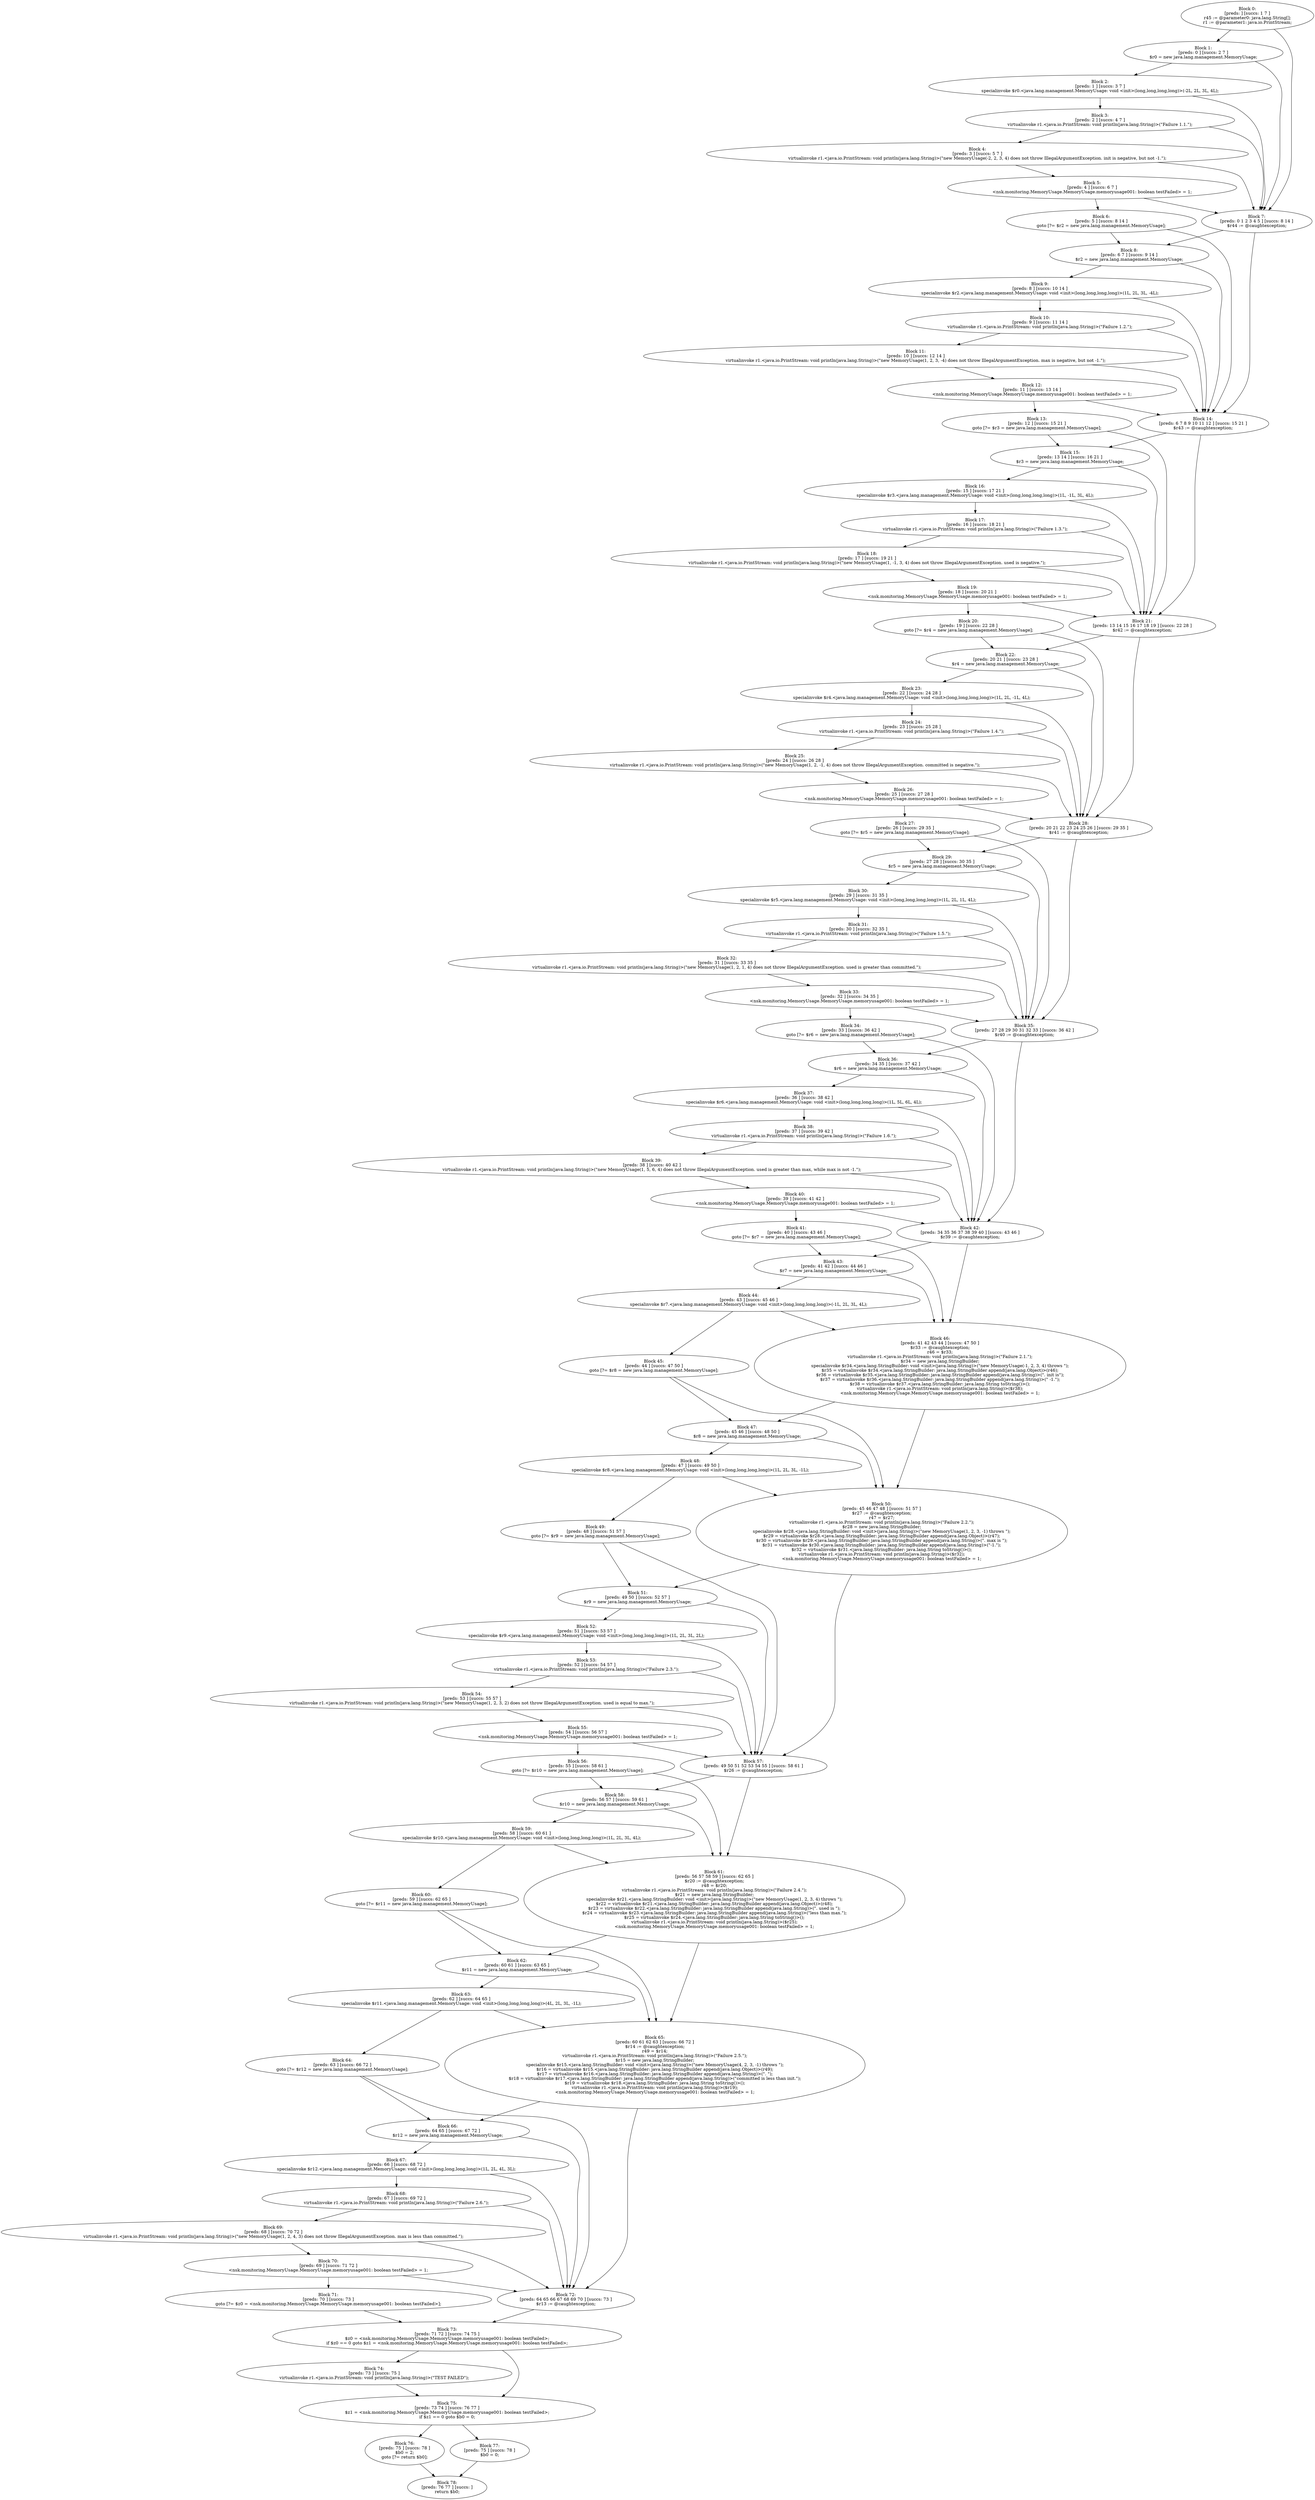 digraph "unitGraph" {
    "Block 0:
[preds: ] [succs: 1 7 ]
r45 := @parameter0: java.lang.String[];
r1 := @parameter1: java.io.PrintStream;
"
    "Block 1:
[preds: 0 ] [succs: 2 7 ]
$r0 = new java.lang.management.MemoryUsage;
"
    "Block 2:
[preds: 1 ] [succs: 3 7 ]
specialinvoke $r0.<java.lang.management.MemoryUsage: void <init>(long,long,long,long)>(-2L, 2L, 3L, 4L);
"
    "Block 3:
[preds: 2 ] [succs: 4 7 ]
virtualinvoke r1.<java.io.PrintStream: void println(java.lang.String)>(\"Failure 1.1.\");
"
    "Block 4:
[preds: 3 ] [succs: 5 7 ]
virtualinvoke r1.<java.io.PrintStream: void println(java.lang.String)>(\"new MemoryUsage(-2, 2, 3, 4) does not throw IllegalArgumentException. init is negative, but not -1.\");
"
    "Block 5:
[preds: 4 ] [succs: 6 7 ]
<nsk.monitoring.MemoryUsage.MemoryUsage.memoryusage001: boolean testFailed> = 1;
"
    "Block 6:
[preds: 5 ] [succs: 8 14 ]
goto [?= $r2 = new java.lang.management.MemoryUsage];
"
    "Block 7:
[preds: 0 1 2 3 4 5 ] [succs: 8 14 ]
$r44 := @caughtexception;
"
    "Block 8:
[preds: 6 7 ] [succs: 9 14 ]
$r2 = new java.lang.management.MemoryUsage;
"
    "Block 9:
[preds: 8 ] [succs: 10 14 ]
specialinvoke $r2.<java.lang.management.MemoryUsage: void <init>(long,long,long,long)>(1L, 2L, 3L, -4L);
"
    "Block 10:
[preds: 9 ] [succs: 11 14 ]
virtualinvoke r1.<java.io.PrintStream: void println(java.lang.String)>(\"Failure 1.2.\");
"
    "Block 11:
[preds: 10 ] [succs: 12 14 ]
virtualinvoke r1.<java.io.PrintStream: void println(java.lang.String)>(\"new MemoryUsage(1, 2, 3, -4) does not throw IllegalArgumentException. max is negative, but not -1.\");
"
    "Block 12:
[preds: 11 ] [succs: 13 14 ]
<nsk.monitoring.MemoryUsage.MemoryUsage.memoryusage001: boolean testFailed> = 1;
"
    "Block 13:
[preds: 12 ] [succs: 15 21 ]
goto [?= $r3 = new java.lang.management.MemoryUsage];
"
    "Block 14:
[preds: 6 7 8 9 10 11 12 ] [succs: 15 21 ]
$r43 := @caughtexception;
"
    "Block 15:
[preds: 13 14 ] [succs: 16 21 ]
$r3 = new java.lang.management.MemoryUsage;
"
    "Block 16:
[preds: 15 ] [succs: 17 21 ]
specialinvoke $r3.<java.lang.management.MemoryUsage: void <init>(long,long,long,long)>(1L, -1L, 3L, 4L);
"
    "Block 17:
[preds: 16 ] [succs: 18 21 ]
virtualinvoke r1.<java.io.PrintStream: void println(java.lang.String)>(\"Failure 1.3.\");
"
    "Block 18:
[preds: 17 ] [succs: 19 21 ]
virtualinvoke r1.<java.io.PrintStream: void println(java.lang.String)>(\"new MemoryUsage(1, -1, 3, 4) does not throw IllegalArgumentException. used is negative.\");
"
    "Block 19:
[preds: 18 ] [succs: 20 21 ]
<nsk.monitoring.MemoryUsage.MemoryUsage.memoryusage001: boolean testFailed> = 1;
"
    "Block 20:
[preds: 19 ] [succs: 22 28 ]
goto [?= $r4 = new java.lang.management.MemoryUsage];
"
    "Block 21:
[preds: 13 14 15 16 17 18 19 ] [succs: 22 28 ]
$r42 := @caughtexception;
"
    "Block 22:
[preds: 20 21 ] [succs: 23 28 ]
$r4 = new java.lang.management.MemoryUsage;
"
    "Block 23:
[preds: 22 ] [succs: 24 28 ]
specialinvoke $r4.<java.lang.management.MemoryUsage: void <init>(long,long,long,long)>(1L, 2L, -1L, 4L);
"
    "Block 24:
[preds: 23 ] [succs: 25 28 ]
virtualinvoke r1.<java.io.PrintStream: void println(java.lang.String)>(\"Failure 1.4.\");
"
    "Block 25:
[preds: 24 ] [succs: 26 28 ]
virtualinvoke r1.<java.io.PrintStream: void println(java.lang.String)>(\"new MemoryUsage(1, 2, -1, 4) does not throw IllegalArgumentException. committed is negative.\");
"
    "Block 26:
[preds: 25 ] [succs: 27 28 ]
<nsk.monitoring.MemoryUsage.MemoryUsage.memoryusage001: boolean testFailed> = 1;
"
    "Block 27:
[preds: 26 ] [succs: 29 35 ]
goto [?= $r5 = new java.lang.management.MemoryUsage];
"
    "Block 28:
[preds: 20 21 22 23 24 25 26 ] [succs: 29 35 ]
$r41 := @caughtexception;
"
    "Block 29:
[preds: 27 28 ] [succs: 30 35 ]
$r5 = new java.lang.management.MemoryUsage;
"
    "Block 30:
[preds: 29 ] [succs: 31 35 ]
specialinvoke $r5.<java.lang.management.MemoryUsage: void <init>(long,long,long,long)>(1L, 2L, 1L, 4L);
"
    "Block 31:
[preds: 30 ] [succs: 32 35 ]
virtualinvoke r1.<java.io.PrintStream: void println(java.lang.String)>(\"Failure 1.5.\");
"
    "Block 32:
[preds: 31 ] [succs: 33 35 ]
virtualinvoke r1.<java.io.PrintStream: void println(java.lang.String)>(\"new MemoryUsage(1, 2, 1, 4) does not throw IllegalArgumentException. used is greater than committed.\");
"
    "Block 33:
[preds: 32 ] [succs: 34 35 ]
<nsk.monitoring.MemoryUsage.MemoryUsage.memoryusage001: boolean testFailed> = 1;
"
    "Block 34:
[preds: 33 ] [succs: 36 42 ]
goto [?= $r6 = new java.lang.management.MemoryUsage];
"
    "Block 35:
[preds: 27 28 29 30 31 32 33 ] [succs: 36 42 ]
$r40 := @caughtexception;
"
    "Block 36:
[preds: 34 35 ] [succs: 37 42 ]
$r6 = new java.lang.management.MemoryUsage;
"
    "Block 37:
[preds: 36 ] [succs: 38 42 ]
specialinvoke $r6.<java.lang.management.MemoryUsage: void <init>(long,long,long,long)>(1L, 5L, 6L, 4L);
"
    "Block 38:
[preds: 37 ] [succs: 39 42 ]
virtualinvoke r1.<java.io.PrintStream: void println(java.lang.String)>(\"Failure 1.6.\");
"
    "Block 39:
[preds: 38 ] [succs: 40 42 ]
virtualinvoke r1.<java.io.PrintStream: void println(java.lang.String)>(\"new MemoryUsage(1, 5, 6, 4) does not throw IllegalArgumentException. used is greater than max, while max is not -1.\");
"
    "Block 40:
[preds: 39 ] [succs: 41 42 ]
<nsk.monitoring.MemoryUsage.MemoryUsage.memoryusage001: boolean testFailed> = 1;
"
    "Block 41:
[preds: 40 ] [succs: 43 46 ]
goto [?= $r7 = new java.lang.management.MemoryUsage];
"
    "Block 42:
[preds: 34 35 36 37 38 39 40 ] [succs: 43 46 ]
$r39 := @caughtexception;
"
    "Block 43:
[preds: 41 42 ] [succs: 44 46 ]
$r7 = new java.lang.management.MemoryUsage;
"
    "Block 44:
[preds: 43 ] [succs: 45 46 ]
specialinvoke $r7.<java.lang.management.MemoryUsage: void <init>(long,long,long,long)>(-1L, 2L, 3L, 4L);
"
    "Block 45:
[preds: 44 ] [succs: 47 50 ]
goto [?= $r8 = new java.lang.management.MemoryUsage];
"
    "Block 46:
[preds: 41 42 43 44 ] [succs: 47 50 ]
$r33 := @caughtexception;
r46 = $r33;
virtualinvoke r1.<java.io.PrintStream: void println(java.lang.String)>(\"Failure 2.1.\");
$r34 = new java.lang.StringBuilder;
specialinvoke $r34.<java.lang.StringBuilder: void <init>(java.lang.String)>(\"new MemoryUsage(-1, 2, 3, 4) throws \");
$r35 = virtualinvoke $r34.<java.lang.StringBuilder: java.lang.StringBuilder append(java.lang.Object)>(r46);
$r36 = virtualinvoke $r35.<java.lang.StringBuilder: java.lang.StringBuilder append(java.lang.String)>(\". init is\");
$r37 = virtualinvoke $r36.<java.lang.StringBuilder: java.lang.StringBuilder append(java.lang.String)>(\" -1.\");
$r38 = virtualinvoke $r37.<java.lang.StringBuilder: java.lang.String toString()>();
virtualinvoke r1.<java.io.PrintStream: void println(java.lang.String)>($r38);
<nsk.monitoring.MemoryUsage.MemoryUsage.memoryusage001: boolean testFailed> = 1;
"
    "Block 47:
[preds: 45 46 ] [succs: 48 50 ]
$r8 = new java.lang.management.MemoryUsage;
"
    "Block 48:
[preds: 47 ] [succs: 49 50 ]
specialinvoke $r8.<java.lang.management.MemoryUsage: void <init>(long,long,long,long)>(1L, 2L, 3L, -1L);
"
    "Block 49:
[preds: 48 ] [succs: 51 57 ]
goto [?= $r9 = new java.lang.management.MemoryUsage];
"
    "Block 50:
[preds: 45 46 47 48 ] [succs: 51 57 ]
$r27 := @caughtexception;
r47 = $r27;
virtualinvoke r1.<java.io.PrintStream: void println(java.lang.String)>(\"Failure 2.2.\");
$r28 = new java.lang.StringBuilder;
specialinvoke $r28.<java.lang.StringBuilder: void <init>(java.lang.String)>(\"new MemoryUsage(1, 2, 3, -1) throws \");
$r29 = virtualinvoke $r28.<java.lang.StringBuilder: java.lang.StringBuilder append(java.lang.Object)>(r47);
$r30 = virtualinvoke $r29.<java.lang.StringBuilder: java.lang.StringBuilder append(java.lang.String)>(\". max is \");
$r31 = virtualinvoke $r30.<java.lang.StringBuilder: java.lang.StringBuilder append(java.lang.String)>(\"-1.\");
$r32 = virtualinvoke $r31.<java.lang.StringBuilder: java.lang.String toString()>();
virtualinvoke r1.<java.io.PrintStream: void println(java.lang.String)>($r32);
<nsk.monitoring.MemoryUsage.MemoryUsage.memoryusage001: boolean testFailed> = 1;
"
    "Block 51:
[preds: 49 50 ] [succs: 52 57 ]
$r9 = new java.lang.management.MemoryUsage;
"
    "Block 52:
[preds: 51 ] [succs: 53 57 ]
specialinvoke $r9.<java.lang.management.MemoryUsage: void <init>(long,long,long,long)>(1L, 2L, 3L, 2L);
"
    "Block 53:
[preds: 52 ] [succs: 54 57 ]
virtualinvoke r1.<java.io.PrintStream: void println(java.lang.String)>(\"Failure 2.3.\");
"
    "Block 54:
[preds: 53 ] [succs: 55 57 ]
virtualinvoke r1.<java.io.PrintStream: void println(java.lang.String)>(\"new MemoryUsage(1, 2, 3, 2) does not throw IllegalArgumentException. used is equal to max.\");
"
    "Block 55:
[preds: 54 ] [succs: 56 57 ]
<nsk.monitoring.MemoryUsage.MemoryUsage.memoryusage001: boolean testFailed> = 1;
"
    "Block 56:
[preds: 55 ] [succs: 58 61 ]
goto [?= $r10 = new java.lang.management.MemoryUsage];
"
    "Block 57:
[preds: 49 50 51 52 53 54 55 ] [succs: 58 61 ]
$r26 := @caughtexception;
"
    "Block 58:
[preds: 56 57 ] [succs: 59 61 ]
$r10 = new java.lang.management.MemoryUsage;
"
    "Block 59:
[preds: 58 ] [succs: 60 61 ]
specialinvoke $r10.<java.lang.management.MemoryUsage: void <init>(long,long,long,long)>(1L, 2L, 3L, 4L);
"
    "Block 60:
[preds: 59 ] [succs: 62 65 ]
goto [?= $r11 = new java.lang.management.MemoryUsage];
"
    "Block 61:
[preds: 56 57 58 59 ] [succs: 62 65 ]
$r20 := @caughtexception;
r48 = $r20;
virtualinvoke r1.<java.io.PrintStream: void println(java.lang.String)>(\"Failure 2.4.\");
$r21 = new java.lang.StringBuilder;
specialinvoke $r21.<java.lang.StringBuilder: void <init>(java.lang.String)>(\"new MemoryUsage(1, 2, 3, 4) throws \");
$r22 = virtualinvoke $r21.<java.lang.StringBuilder: java.lang.StringBuilder append(java.lang.Object)>(r48);
$r23 = virtualinvoke $r22.<java.lang.StringBuilder: java.lang.StringBuilder append(java.lang.String)>(\". used is \");
$r24 = virtualinvoke $r23.<java.lang.StringBuilder: java.lang.StringBuilder append(java.lang.String)>(\"less than max.\");
$r25 = virtualinvoke $r24.<java.lang.StringBuilder: java.lang.String toString()>();
virtualinvoke r1.<java.io.PrintStream: void println(java.lang.String)>($r25);
<nsk.monitoring.MemoryUsage.MemoryUsage.memoryusage001: boolean testFailed> = 1;
"
    "Block 62:
[preds: 60 61 ] [succs: 63 65 ]
$r11 = new java.lang.management.MemoryUsage;
"
    "Block 63:
[preds: 62 ] [succs: 64 65 ]
specialinvoke $r11.<java.lang.management.MemoryUsage: void <init>(long,long,long,long)>(4L, 2L, 3L, -1L);
"
    "Block 64:
[preds: 63 ] [succs: 66 72 ]
goto [?= $r12 = new java.lang.management.MemoryUsage];
"
    "Block 65:
[preds: 60 61 62 63 ] [succs: 66 72 ]
$r14 := @caughtexception;
r49 = $r14;
virtualinvoke r1.<java.io.PrintStream: void println(java.lang.String)>(\"Failure 2.5.\");
$r15 = new java.lang.StringBuilder;
specialinvoke $r15.<java.lang.StringBuilder: void <init>(java.lang.String)>(\"new MemoryUsage(4, 2, 3, -1) throws \");
$r16 = virtualinvoke $r15.<java.lang.StringBuilder: java.lang.StringBuilder append(java.lang.Object)>(r49);
$r17 = virtualinvoke $r16.<java.lang.StringBuilder: java.lang.StringBuilder append(java.lang.String)>(\". \");
$r18 = virtualinvoke $r17.<java.lang.StringBuilder: java.lang.StringBuilder append(java.lang.String)>(\"committed is less than init.\");
$r19 = virtualinvoke $r18.<java.lang.StringBuilder: java.lang.String toString()>();
virtualinvoke r1.<java.io.PrintStream: void println(java.lang.String)>($r19);
<nsk.monitoring.MemoryUsage.MemoryUsage.memoryusage001: boolean testFailed> = 1;
"
    "Block 66:
[preds: 64 65 ] [succs: 67 72 ]
$r12 = new java.lang.management.MemoryUsage;
"
    "Block 67:
[preds: 66 ] [succs: 68 72 ]
specialinvoke $r12.<java.lang.management.MemoryUsage: void <init>(long,long,long,long)>(1L, 2L, 4L, 3L);
"
    "Block 68:
[preds: 67 ] [succs: 69 72 ]
virtualinvoke r1.<java.io.PrintStream: void println(java.lang.String)>(\"Failure 2.6.\");
"
    "Block 69:
[preds: 68 ] [succs: 70 72 ]
virtualinvoke r1.<java.io.PrintStream: void println(java.lang.String)>(\"new MemoryUsage(1, 2, 4, 3) does not throw IllegalArgumentException. max is less than committed.\");
"
    "Block 70:
[preds: 69 ] [succs: 71 72 ]
<nsk.monitoring.MemoryUsage.MemoryUsage.memoryusage001: boolean testFailed> = 1;
"
    "Block 71:
[preds: 70 ] [succs: 73 ]
goto [?= $z0 = <nsk.monitoring.MemoryUsage.MemoryUsage.memoryusage001: boolean testFailed>];
"
    "Block 72:
[preds: 64 65 66 67 68 69 70 ] [succs: 73 ]
$r13 := @caughtexception;
"
    "Block 73:
[preds: 71 72 ] [succs: 74 75 ]
$z0 = <nsk.monitoring.MemoryUsage.MemoryUsage.memoryusage001: boolean testFailed>;
if $z0 == 0 goto $z1 = <nsk.monitoring.MemoryUsage.MemoryUsage.memoryusage001: boolean testFailed>;
"
    "Block 74:
[preds: 73 ] [succs: 75 ]
virtualinvoke r1.<java.io.PrintStream: void println(java.lang.String)>(\"TEST FAILED\");
"
    "Block 75:
[preds: 73 74 ] [succs: 76 77 ]
$z1 = <nsk.monitoring.MemoryUsage.MemoryUsage.memoryusage001: boolean testFailed>;
if $z1 == 0 goto $b0 = 0;
"
    "Block 76:
[preds: 75 ] [succs: 78 ]
$b0 = 2;
goto [?= return $b0];
"
    "Block 77:
[preds: 75 ] [succs: 78 ]
$b0 = 0;
"
    "Block 78:
[preds: 76 77 ] [succs: ]
return $b0;
"
    "Block 0:
[preds: ] [succs: 1 7 ]
r45 := @parameter0: java.lang.String[];
r1 := @parameter1: java.io.PrintStream;
"->"Block 1:
[preds: 0 ] [succs: 2 7 ]
$r0 = new java.lang.management.MemoryUsage;
";
    "Block 0:
[preds: ] [succs: 1 7 ]
r45 := @parameter0: java.lang.String[];
r1 := @parameter1: java.io.PrintStream;
"->"Block 7:
[preds: 0 1 2 3 4 5 ] [succs: 8 14 ]
$r44 := @caughtexception;
";
    "Block 1:
[preds: 0 ] [succs: 2 7 ]
$r0 = new java.lang.management.MemoryUsage;
"->"Block 2:
[preds: 1 ] [succs: 3 7 ]
specialinvoke $r0.<java.lang.management.MemoryUsage: void <init>(long,long,long,long)>(-2L, 2L, 3L, 4L);
";
    "Block 1:
[preds: 0 ] [succs: 2 7 ]
$r0 = new java.lang.management.MemoryUsage;
"->"Block 7:
[preds: 0 1 2 3 4 5 ] [succs: 8 14 ]
$r44 := @caughtexception;
";
    "Block 2:
[preds: 1 ] [succs: 3 7 ]
specialinvoke $r0.<java.lang.management.MemoryUsage: void <init>(long,long,long,long)>(-2L, 2L, 3L, 4L);
"->"Block 3:
[preds: 2 ] [succs: 4 7 ]
virtualinvoke r1.<java.io.PrintStream: void println(java.lang.String)>(\"Failure 1.1.\");
";
    "Block 2:
[preds: 1 ] [succs: 3 7 ]
specialinvoke $r0.<java.lang.management.MemoryUsage: void <init>(long,long,long,long)>(-2L, 2L, 3L, 4L);
"->"Block 7:
[preds: 0 1 2 3 4 5 ] [succs: 8 14 ]
$r44 := @caughtexception;
";
    "Block 3:
[preds: 2 ] [succs: 4 7 ]
virtualinvoke r1.<java.io.PrintStream: void println(java.lang.String)>(\"Failure 1.1.\");
"->"Block 4:
[preds: 3 ] [succs: 5 7 ]
virtualinvoke r1.<java.io.PrintStream: void println(java.lang.String)>(\"new MemoryUsage(-2, 2, 3, 4) does not throw IllegalArgumentException. init is negative, but not -1.\");
";
    "Block 3:
[preds: 2 ] [succs: 4 7 ]
virtualinvoke r1.<java.io.PrintStream: void println(java.lang.String)>(\"Failure 1.1.\");
"->"Block 7:
[preds: 0 1 2 3 4 5 ] [succs: 8 14 ]
$r44 := @caughtexception;
";
    "Block 4:
[preds: 3 ] [succs: 5 7 ]
virtualinvoke r1.<java.io.PrintStream: void println(java.lang.String)>(\"new MemoryUsage(-2, 2, 3, 4) does not throw IllegalArgumentException. init is negative, but not -1.\");
"->"Block 5:
[preds: 4 ] [succs: 6 7 ]
<nsk.monitoring.MemoryUsage.MemoryUsage.memoryusage001: boolean testFailed> = 1;
";
    "Block 4:
[preds: 3 ] [succs: 5 7 ]
virtualinvoke r1.<java.io.PrintStream: void println(java.lang.String)>(\"new MemoryUsage(-2, 2, 3, 4) does not throw IllegalArgumentException. init is negative, but not -1.\");
"->"Block 7:
[preds: 0 1 2 3 4 5 ] [succs: 8 14 ]
$r44 := @caughtexception;
";
    "Block 5:
[preds: 4 ] [succs: 6 7 ]
<nsk.monitoring.MemoryUsage.MemoryUsage.memoryusage001: boolean testFailed> = 1;
"->"Block 6:
[preds: 5 ] [succs: 8 14 ]
goto [?= $r2 = new java.lang.management.MemoryUsage];
";
    "Block 5:
[preds: 4 ] [succs: 6 7 ]
<nsk.monitoring.MemoryUsage.MemoryUsage.memoryusage001: boolean testFailed> = 1;
"->"Block 7:
[preds: 0 1 2 3 4 5 ] [succs: 8 14 ]
$r44 := @caughtexception;
";
    "Block 6:
[preds: 5 ] [succs: 8 14 ]
goto [?= $r2 = new java.lang.management.MemoryUsage];
"->"Block 8:
[preds: 6 7 ] [succs: 9 14 ]
$r2 = new java.lang.management.MemoryUsage;
";
    "Block 6:
[preds: 5 ] [succs: 8 14 ]
goto [?= $r2 = new java.lang.management.MemoryUsage];
"->"Block 14:
[preds: 6 7 8 9 10 11 12 ] [succs: 15 21 ]
$r43 := @caughtexception;
";
    "Block 7:
[preds: 0 1 2 3 4 5 ] [succs: 8 14 ]
$r44 := @caughtexception;
"->"Block 8:
[preds: 6 7 ] [succs: 9 14 ]
$r2 = new java.lang.management.MemoryUsage;
";
    "Block 7:
[preds: 0 1 2 3 4 5 ] [succs: 8 14 ]
$r44 := @caughtexception;
"->"Block 14:
[preds: 6 7 8 9 10 11 12 ] [succs: 15 21 ]
$r43 := @caughtexception;
";
    "Block 8:
[preds: 6 7 ] [succs: 9 14 ]
$r2 = new java.lang.management.MemoryUsage;
"->"Block 9:
[preds: 8 ] [succs: 10 14 ]
specialinvoke $r2.<java.lang.management.MemoryUsage: void <init>(long,long,long,long)>(1L, 2L, 3L, -4L);
";
    "Block 8:
[preds: 6 7 ] [succs: 9 14 ]
$r2 = new java.lang.management.MemoryUsage;
"->"Block 14:
[preds: 6 7 8 9 10 11 12 ] [succs: 15 21 ]
$r43 := @caughtexception;
";
    "Block 9:
[preds: 8 ] [succs: 10 14 ]
specialinvoke $r2.<java.lang.management.MemoryUsage: void <init>(long,long,long,long)>(1L, 2L, 3L, -4L);
"->"Block 10:
[preds: 9 ] [succs: 11 14 ]
virtualinvoke r1.<java.io.PrintStream: void println(java.lang.String)>(\"Failure 1.2.\");
";
    "Block 9:
[preds: 8 ] [succs: 10 14 ]
specialinvoke $r2.<java.lang.management.MemoryUsage: void <init>(long,long,long,long)>(1L, 2L, 3L, -4L);
"->"Block 14:
[preds: 6 7 8 9 10 11 12 ] [succs: 15 21 ]
$r43 := @caughtexception;
";
    "Block 10:
[preds: 9 ] [succs: 11 14 ]
virtualinvoke r1.<java.io.PrintStream: void println(java.lang.String)>(\"Failure 1.2.\");
"->"Block 11:
[preds: 10 ] [succs: 12 14 ]
virtualinvoke r1.<java.io.PrintStream: void println(java.lang.String)>(\"new MemoryUsage(1, 2, 3, -4) does not throw IllegalArgumentException. max is negative, but not -1.\");
";
    "Block 10:
[preds: 9 ] [succs: 11 14 ]
virtualinvoke r1.<java.io.PrintStream: void println(java.lang.String)>(\"Failure 1.2.\");
"->"Block 14:
[preds: 6 7 8 9 10 11 12 ] [succs: 15 21 ]
$r43 := @caughtexception;
";
    "Block 11:
[preds: 10 ] [succs: 12 14 ]
virtualinvoke r1.<java.io.PrintStream: void println(java.lang.String)>(\"new MemoryUsage(1, 2, 3, -4) does not throw IllegalArgumentException. max is negative, but not -1.\");
"->"Block 12:
[preds: 11 ] [succs: 13 14 ]
<nsk.monitoring.MemoryUsage.MemoryUsage.memoryusage001: boolean testFailed> = 1;
";
    "Block 11:
[preds: 10 ] [succs: 12 14 ]
virtualinvoke r1.<java.io.PrintStream: void println(java.lang.String)>(\"new MemoryUsage(1, 2, 3, -4) does not throw IllegalArgumentException. max is negative, but not -1.\");
"->"Block 14:
[preds: 6 7 8 9 10 11 12 ] [succs: 15 21 ]
$r43 := @caughtexception;
";
    "Block 12:
[preds: 11 ] [succs: 13 14 ]
<nsk.monitoring.MemoryUsage.MemoryUsage.memoryusage001: boolean testFailed> = 1;
"->"Block 13:
[preds: 12 ] [succs: 15 21 ]
goto [?= $r3 = new java.lang.management.MemoryUsage];
";
    "Block 12:
[preds: 11 ] [succs: 13 14 ]
<nsk.monitoring.MemoryUsage.MemoryUsage.memoryusage001: boolean testFailed> = 1;
"->"Block 14:
[preds: 6 7 8 9 10 11 12 ] [succs: 15 21 ]
$r43 := @caughtexception;
";
    "Block 13:
[preds: 12 ] [succs: 15 21 ]
goto [?= $r3 = new java.lang.management.MemoryUsage];
"->"Block 15:
[preds: 13 14 ] [succs: 16 21 ]
$r3 = new java.lang.management.MemoryUsage;
";
    "Block 13:
[preds: 12 ] [succs: 15 21 ]
goto [?= $r3 = new java.lang.management.MemoryUsage];
"->"Block 21:
[preds: 13 14 15 16 17 18 19 ] [succs: 22 28 ]
$r42 := @caughtexception;
";
    "Block 14:
[preds: 6 7 8 9 10 11 12 ] [succs: 15 21 ]
$r43 := @caughtexception;
"->"Block 15:
[preds: 13 14 ] [succs: 16 21 ]
$r3 = new java.lang.management.MemoryUsage;
";
    "Block 14:
[preds: 6 7 8 9 10 11 12 ] [succs: 15 21 ]
$r43 := @caughtexception;
"->"Block 21:
[preds: 13 14 15 16 17 18 19 ] [succs: 22 28 ]
$r42 := @caughtexception;
";
    "Block 15:
[preds: 13 14 ] [succs: 16 21 ]
$r3 = new java.lang.management.MemoryUsage;
"->"Block 16:
[preds: 15 ] [succs: 17 21 ]
specialinvoke $r3.<java.lang.management.MemoryUsage: void <init>(long,long,long,long)>(1L, -1L, 3L, 4L);
";
    "Block 15:
[preds: 13 14 ] [succs: 16 21 ]
$r3 = new java.lang.management.MemoryUsage;
"->"Block 21:
[preds: 13 14 15 16 17 18 19 ] [succs: 22 28 ]
$r42 := @caughtexception;
";
    "Block 16:
[preds: 15 ] [succs: 17 21 ]
specialinvoke $r3.<java.lang.management.MemoryUsage: void <init>(long,long,long,long)>(1L, -1L, 3L, 4L);
"->"Block 17:
[preds: 16 ] [succs: 18 21 ]
virtualinvoke r1.<java.io.PrintStream: void println(java.lang.String)>(\"Failure 1.3.\");
";
    "Block 16:
[preds: 15 ] [succs: 17 21 ]
specialinvoke $r3.<java.lang.management.MemoryUsage: void <init>(long,long,long,long)>(1L, -1L, 3L, 4L);
"->"Block 21:
[preds: 13 14 15 16 17 18 19 ] [succs: 22 28 ]
$r42 := @caughtexception;
";
    "Block 17:
[preds: 16 ] [succs: 18 21 ]
virtualinvoke r1.<java.io.PrintStream: void println(java.lang.String)>(\"Failure 1.3.\");
"->"Block 18:
[preds: 17 ] [succs: 19 21 ]
virtualinvoke r1.<java.io.PrintStream: void println(java.lang.String)>(\"new MemoryUsage(1, -1, 3, 4) does not throw IllegalArgumentException. used is negative.\");
";
    "Block 17:
[preds: 16 ] [succs: 18 21 ]
virtualinvoke r1.<java.io.PrintStream: void println(java.lang.String)>(\"Failure 1.3.\");
"->"Block 21:
[preds: 13 14 15 16 17 18 19 ] [succs: 22 28 ]
$r42 := @caughtexception;
";
    "Block 18:
[preds: 17 ] [succs: 19 21 ]
virtualinvoke r1.<java.io.PrintStream: void println(java.lang.String)>(\"new MemoryUsage(1, -1, 3, 4) does not throw IllegalArgumentException. used is negative.\");
"->"Block 19:
[preds: 18 ] [succs: 20 21 ]
<nsk.monitoring.MemoryUsage.MemoryUsage.memoryusage001: boolean testFailed> = 1;
";
    "Block 18:
[preds: 17 ] [succs: 19 21 ]
virtualinvoke r1.<java.io.PrintStream: void println(java.lang.String)>(\"new MemoryUsage(1, -1, 3, 4) does not throw IllegalArgumentException. used is negative.\");
"->"Block 21:
[preds: 13 14 15 16 17 18 19 ] [succs: 22 28 ]
$r42 := @caughtexception;
";
    "Block 19:
[preds: 18 ] [succs: 20 21 ]
<nsk.monitoring.MemoryUsage.MemoryUsage.memoryusage001: boolean testFailed> = 1;
"->"Block 20:
[preds: 19 ] [succs: 22 28 ]
goto [?= $r4 = new java.lang.management.MemoryUsage];
";
    "Block 19:
[preds: 18 ] [succs: 20 21 ]
<nsk.monitoring.MemoryUsage.MemoryUsage.memoryusage001: boolean testFailed> = 1;
"->"Block 21:
[preds: 13 14 15 16 17 18 19 ] [succs: 22 28 ]
$r42 := @caughtexception;
";
    "Block 20:
[preds: 19 ] [succs: 22 28 ]
goto [?= $r4 = new java.lang.management.MemoryUsage];
"->"Block 22:
[preds: 20 21 ] [succs: 23 28 ]
$r4 = new java.lang.management.MemoryUsage;
";
    "Block 20:
[preds: 19 ] [succs: 22 28 ]
goto [?= $r4 = new java.lang.management.MemoryUsage];
"->"Block 28:
[preds: 20 21 22 23 24 25 26 ] [succs: 29 35 ]
$r41 := @caughtexception;
";
    "Block 21:
[preds: 13 14 15 16 17 18 19 ] [succs: 22 28 ]
$r42 := @caughtexception;
"->"Block 22:
[preds: 20 21 ] [succs: 23 28 ]
$r4 = new java.lang.management.MemoryUsage;
";
    "Block 21:
[preds: 13 14 15 16 17 18 19 ] [succs: 22 28 ]
$r42 := @caughtexception;
"->"Block 28:
[preds: 20 21 22 23 24 25 26 ] [succs: 29 35 ]
$r41 := @caughtexception;
";
    "Block 22:
[preds: 20 21 ] [succs: 23 28 ]
$r4 = new java.lang.management.MemoryUsage;
"->"Block 23:
[preds: 22 ] [succs: 24 28 ]
specialinvoke $r4.<java.lang.management.MemoryUsage: void <init>(long,long,long,long)>(1L, 2L, -1L, 4L);
";
    "Block 22:
[preds: 20 21 ] [succs: 23 28 ]
$r4 = new java.lang.management.MemoryUsage;
"->"Block 28:
[preds: 20 21 22 23 24 25 26 ] [succs: 29 35 ]
$r41 := @caughtexception;
";
    "Block 23:
[preds: 22 ] [succs: 24 28 ]
specialinvoke $r4.<java.lang.management.MemoryUsage: void <init>(long,long,long,long)>(1L, 2L, -1L, 4L);
"->"Block 24:
[preds: 23 ] [succs: 25 28 ]
virtualinvoke r1.<java.io.PrintStream: void println(java.lang.String)>(\"Failure 1.4.\");
";
    "Block 23:
[preds: 22 ] [succs: 24 28 ]
specialinvoke $r4.<java.lang.management.MemoryUsage: void <init>(long,long,long,long)>(1L, 2L, -1L, 4L);
"->"Block 28:
[preds: 20 21 22 23 24 25 26 ] [succs: 29 35 ]
$r41 := @caughtexception;
";
    "Block 24:
[preds: 23 ] [succs: 25 28 ]
virtualinvoke r1.<java.io.PrintStream: void println(java.lang.String)>(\"Failure 1.4.\");
"->"Block 25:
[preds: 24 ] [succs: 26 28 ]
virtualinvoke r1.<java.io.PrintStream: void println(java.lang.String)>(\"new MemoryUsage(1, 2, -1, 4) does not throw IllegalArgumentException. committed is negative.\");
";
    "Block 24:
[preds: 23 ] [succs: 25 28 ]
virtualinvoke r1.<java.io.PrintStream: void println(java.lang.String)>(\"Failure 1.4.\");
"->"Block 28:
[preds: 20 21 22 23 24 25 26 ] [succs: 29 35 ]
$r41 := @caughtexception;
";
    "Block 25:
[preds: 24 ] [succs: 26 28 ]
virtualinvoke r1.<java.io.PrintStream: void println(java.lang.String)>(\"new MemoryUsage(1, 2, -1, 4) does not throw IllegalArgumentException. committed is negative.\");
"->"Block 26:
[preds: 25 ] [succs: 27 28 ]
<nsk.monitoring.MemoryUsage.MemoryUsage.memoryusage001: boolean testFailed> = 1;
";
    "Block 25:
[preds: 24 ] [succs: 26 28 ]
virtualinvoke r1.<java.io.PrintStream: void println(java.lang.String)>(\"new MemoryUsage(1, 2, -1, 4) does not throw IllegalArgumentException. committed is negative.\");
"->"Block 28:
[preds: 20 21 22 23 24 25 26 ] [succs: 29 35 ]
$r41 := @caughtexception;
";
    "Block 26:
[preds: 25 ] [succs: 27 28 ]
<nsk.monitoring.MemoryUsage.MemoryUsage.memoryusage001: boolean testFailed> = 1;
"->"Block 27:
[preds: 26 ] [succs: 29 35 ]
goto [?= $r5 = new java.lang.management.MemoryUsage];
";
    "Block 26:
[preds: 25 ] [succs: 27 28 ]
<nsk.monitoring.MemoryUsage.MemoryUsage.memoryusage001: boolean testFailed> = 1;
"->"Block 28:
[preds: 20 21 22 23 24 25 26 ] [succs: 29 35 ]
$r41 := @caughtexception;
";
    "Block 27:
[preds: 26 ] [succs: 29 35 ]
goto [?= $r5 = new java.lang.management.MemoryUsage];
"->"Block 29:
[preds: 27 28 ] [succs: 30 35 ]
$r5 = new java.lang.management.MemoryUsage;
";
    "Block 27:
[preds: 26 ] [succs: 29 35 ]
goto [?= $r5 = new java.lang.management.MemoryUsage];
"->"Block 35:
[preds: 27 28 29 30 31 32 33 ] [succs: 36 42 ]
$r40 := @caughtexception;
";
    "Block 28:
[preds: 20 21 22 23 24 25 26 ] [succs: 29 35 ]
$r41 := @caughtexception;
"->"Block 29:
[preds: 27 28 ] [succs: 30 35 ]
$r5 = new java.lang.management.MemoryUsage;
";
    "Block 28:
[preds: 20 21 22 23 24 25 26 ] [succs: 29 35 ]
$r41 := @caughtexception;
"->"Block 35:
[preds: 27 28 29 30 31 32 33 ] [succs: 36 42 ]
$r40 := @caughtexception;
";
    "Block 29:
[preds: 27 28 ] [succs: 30 35 ]
$r5 = new java.lang.management.MemoryUsage;
"->"Block 30:
[preds: 29 ] [succs: 31 35 ]
specialinvoke $r5.<java.lang.management.MemoryUsage: void <init>(long,long,long,long)>(1L, 2L, 1L, 4L);
";
    "Block 29:
[preds: 27 28 ] [succs: 30 35 ]
$r5 = new java.lang.management.MemoryUsage;
"->"Block 35:
[preds: 27 28 29 30 31 32 33 ] [succs: 36 42 ]
$r40 := @caughtexception;
";
    "Block 30:
[preds: 29 ] [succs: 31 35 ]
specialinvoke $r5.<java.lang.management.MemoryUsage: void <init>(long,long,long,long)>(1L, 2L, 1L, 4L);
"->"Block 31:
[preds: 30 ] [succs: 32 35 ]
virtualinvoke r1.<java.io.PrintStream: void println(java.lang.String)>(\"Failure 1.5.\");
";
    "Block 30:
[preds: 29 ] [succs: 31 35 ]
specialinvoke $r5.<java.lang.management.MemoryUsage: void <init>(long,long,long,long)>(1L, 2L, 1L, 4L);
"->"Block 35:
[preds: 27 28 29 30 31 32 33 ] [succs: 36 42 ]
$r40 := @caughtexception;
";
    "Block 31:
[preds: 30 ] [succs: 32 35 ]
virtualinvoke r1.<java.io.PrintStream: void println(java.lang.String)>(\"Failure 1.5.\");
"->"Block 32:
[preds: 31 ] [succs: 33 35 ]
virtualinvoke r1.<java.io.PrintStream: void println(java.lang.String)>(\"new MemoryUsage(1, 2, 1, 4) does not throw IllegalArgumentException. used is greater than committed.\");
";
    "Block 31:
[preds: 30 ] [succs: 32 35 ]
virtualinvoke r1.<java.io.PrintStream: void println(java.lang.String)>(\"Failure 1.5.\");
"->"Block 35:
[preds: 27 28 29 30 31 32 33 ] [succs: 36 42 ]
$r40 := @caughtexception;
";
    "Block 32:
[preds: 31 ] [succs: 33 35 ]
virtualinvoke r1.<java.io.PrintStream: void println(java.lang.String)>(\"new MemoryUsage(1, 2, 1, 4) does not throw IllegalArgumentException. used is greater than committed.\");
"->"Block 33:
[preds: 32 ] [succs: 34 35 ]
<nsk.monitoring.MemoryUsage.MemoryUsage.memoryusage001: boolean testFailed> = 1;
";
    "Block 32:
[preds: 31 ] [succs: 33 35 ]
virtualinvoke r1.<java.io.PrintStream: void println(java.lang.String)>(\"new MemoryUsage(1, 2, 1, 4) does not throw IllegalArgumentException. used is greater than committed.\");
"->"Block 35:
[preds: 27 28 29 30 31 32 33 ] [succs: 36 42 ]
$r40 := @caughtexception;
";
    "Block 33:
[preds: 32 ] [succs: 34 35 ]
<nsk.monitoring.MemoryUsage.MemoryUsage.memoryusage001: boolean testFailed> = 1;
"->"Block 34:
[preds: 33 ] [succs: 36 42 ]
goto [?= $r6 = new java.lang.management.MemoryUsage];
";
    "Block 33:
[preds: 32 ] [succs: 34 35 ]
<nsk.monitoring.MemoryUsage.MemoryUsage.memoryusage001: boolean testFailed> = 1;
"->"Block 35:
[preds: 27 28 29 30 31 32 33 ] [succs: 36 42 ]
$r40 := @caughtexception;
";
    "Block 34:
[preds: 33 ] [succs: 36 42 ]
goto [?= $r6 = new java.lang.management.MemoryUsage];
"->"Block 36:
[preds: 34 35 ] [succs: 37 42 ]
$r6 = new java.lang.management.MemoryUsage;
";
    "Block 34:
[preds: 33 ] [succs: 36 42 ]
goto [?= $r6 = new java.lang.management.MemoryUsage];
"->"Block 42:
[preds: 34 35 36 37 38 39 40 ] [succs: 43 46 ]
$r39 := @caughtexception;
";
    "Block 35:
[preds: 27 28 29 30 31 32 33 ] [succs: 36 42 ]
$r40 := @caughtexception;
"->"Block 36:
[preds: 34 35 ] [succs: 37 42 ]
$r6 = new java.lang.management.MemoryUsage;
";
    "Block 35:
[preds: 27 28 29 30 31 32 33 ] [succs: 36 42 ]
$r40 := @caughtexception;
"->"Block 42:
[preds: 34 35 36 37 38 39 40 ] [succs: 43 46 ]
$r39 := @caughtexception;
";
    "Block 36:
[preds: 34 35 ] [succs: 37 42 ]
$r6 = new java.lang.management.MemoryUsage;
"->"Block 37:
[preds: 36 ] [succs: 38 42 ]
specialinvoke $r6.<java.lang.management.MemoryUsage: void <init>(long,long,long,long)>(1L, 5L, 6L, 4L);
";
    "Block 36:
[preds: 34 35 ] [succs: 37 42 ]
$r6 = new java.lang.management.MemoryUsage;
"->"Block 42:
[preds: 34 35 36 37 38 39 40 ] [succs: 43 46 ]
$r39 := @caughtexception;
";
    "Block 37:
[preds: 36 ] [succs: 38 42 ]
specialinvoke $r6.<java.lang.management.MemoryUsage: void <init>(long,long,long,long)>(1L, 5L, 6L, 4L);
"->"Block 38:
[preds: 37 ] [succs: 39 42 ]
virtualinvoke r1.<java.io.PrintStream: void println(java.lang.String)>(\"Failure 1.6.\");
";
    "Block 37:
[preds: 36 ] [succs: 38 42 ]
specialinvoke $r6.<java.lang.management.MemoryUsage: void <init>(long,long,long,long)>(1L, 5L, 6L, 4L);
"->"Block 42:
[preds: 34 35 36 37 38 39 40 ] [succs: 43 46 ]
$r39 := @caughtexception;
";
    "Block 38:
[preds: 37 ] [succs: 39 42 ]
virtualinvoke r1.<java.io.PrintStream: void println(java.lang.String)>(\"Failure 1.6.\");
"->"Block 39:
[preds: 38 ] [succs: 40 42 ]
virtualinvoke r1.<java.io.PrintStream: void println(java.lang.String)>(\"new MemoryUsage(1, 5, 6, 4) does not throw IllegalArgumentException. used is greater than max, while max is not -1.\");
";
    "Block 38:
[preds: 37 ] [succs: 39 42 ]
virtualinvoke r1.<java.io.PrintStream: void println(java.lang.String)>(\"Failure 1.6.\");
"->"Block 42:
[preds: 34 35 36 37 38 39 40 ] [succs: 43 46 ]
$r39 := @caughtexception;
";
    "Block 39:
[preds: 38 ] [succs: 40 42 ]
virtualinvoke r1.<java.io.PrintStream: void println(java.lang.String)>(\"new MemoryUsage(1, 5, 6, 4) does not throw IllegalArgumentException. used is greater than max, while max is not -1.\");
"->"Block 40:
[preds: 39 ] [succs: 41 42 ]
<nsk.monitoring.MemoryUsage.MemoryUsage.memoryusage001: boolean testFailed> = 1;
";
    "Block 39:
[preds: 38 ] [succs: 40 42 ]
virtualinvoke r1.<java.io.PrintStream: void println(java.lang.String)>(\"new MemoryUsage(1, 5, 6, 4) does not throw IllegalArgumentException. used is greater than max, while max is not -1.\");
"->"Block 42:
[preds: 34 35 36 37 38 39 40 ] [succs: 43 46 ]
$r39 := @caughtexception;
";
    "Block 40:
[preds: 39 ] [succs: 41 42 ]
<nsk.monitoring.MemoryUsage.MemoryUsage.memoryusage001: boolean testFailed> = 1;
"->"Block 41:
[preds: 40 ] [succs: 43 46 ]
goto [?= $r7 = new java.lang.management.MemoryUsage];
";
    "Block 40:
[preds: 39 ] [succs: 41 42 ]
<nsk.monitoring.MemoryUsage.MemoryUsage.memoryusage001: boolean testFailed> = 1;
"->"Block 42:
[preds: 34 35 36 37 38 39 40 ] [succs: 43 46 ]
$r39 := @caughtexception;
";
    "Block 41:
[preds: 40 ] [succs: 43 46 ]
goto [?= $r7 = new java.lang.management.MemoryUsage];
"->"Block 43:
[preds: 41 42 ] [succs: 44 46 ]
$r7 = new java.lang.management.MemoryUsage;
";
    "Block 41:
[preds: 40 ] [succs: 43 46 ]
goto [?= $r7 = new java.lang.management.MemoryUsage];
"->"Block 46:
[preds: 41 42 43 44 ] [succs: 47 50 ]
$r33 := @caughtexception;
r46 = $r33;
virtualinvoke r1.<java.io.PrintStream: void println(java.lang.String)>(\"Failure 2.1.\");
$r34 = new java.lang.StringBuilder;
specialinvoke $r34.<java.lang.StringBuilder: void <init>(java.lang.String)>(\"new MemoryUsage(-1, 2, 3, 4) throws \");
$r35 = virtualinvoke $r34.<java.lang.StringBuilder: java.lang.StringBuilder append(java.lang.Object)>(r46);
$r36 = virtualinvoke $r35.<java.lang.StringBuilder: java.lang.StringBuilder append(java.lang.String)>(\". init is\");
$r37 = virtualinvoke $r36.<java.lang.StringBuilder: java.lang.StringBuilder append(java.lang.String)>(\" -1.\");
$r38 = virtualinvoke $r37.<java.lang.StringBuilder: java.lang.String toString()>();
virtualinvoke r1.<java.io.PrintStream: void println(java.lang.String)>($r38);
<nsk.monitoring.MemoryUsage.MemoryUsage.memoryusage001: boolean testFailed> = 1;
";
    "Block 42:
[preds: 34 35 36 37 38 39 40 ] [succs: 43 46 ]
$r39 := @caughtexception;
"->"Block 43:
[preds: 41 42 ] [succs: 44 46 ]
$r7 = new java.lang.management.MemoryUsage;
";
    "Block 42:
[preds: 34 35 36 37 38 39 40 ] [succs: 43 46 ]
$r39 := @caughtexception;
"->"Block 46:
[preds: 41 42 43 44 ] [succs: 47 50 ]
$r33 := @caughtexception;
r46 = $r33;
virtualinvoke r1.<java.io.PrintStream: void println(java.lang.String)>(\"Failure 2.1.\");
$r34 = new java.lang.StringBuilder;
specialinvoke $r34.<java.lang.StringBuilder: void <init>(java.lang.String)>(\"new MemoryUsage(-1, 2, 3, 4) throws \");
$r35 = virtualinvoke $r34.<java.lang.StringBuilder: java.lang.StringBuilder append(java.lang.Object)>(r46);
$r36 = virtualinvoke $r35.<java.lang.StringBuilder: java.lang.StringBuilder append(java.lang.String)>(\". init is\");
$r37 = virtualinvoke $r36.<java.lang.StringBuilder: java.lang.StringBuilder append(java.lang.String)>(\" -1.\");
$r38 = virtualinvoke $r37.<java.lang.StringBuilder: java.lang.String toString()>();
virtualinvoke r1.<java.io.PrintStream: void println(java.lang.String)>($r38);
<nsk.monitoring.MemoryUsage.MemoryUsage.memoryusage001: boolean testFailed> = 1;
";
    "Block 43:
[preds: 41 42 ] [succs: 44 46 ]
$r7 = new java.lang.management.MemoryUsage;
"->"Block 44:
[preds: 43 ] [succs: 45 46 ]
specialinvoke $r7.<java.lang.management.MemoryUsage: void <init>(long,long,long,long)>(-1L, 2L, 3L, 4L);
";
    "Block 43:
[preds: 41 42 ] [succs: 44 46 ]
$r7 = new java.lang.management.MemoryUsage;
"->"Block 46:
[preds: 41 42 43 44 ] [succs: 47 50 ]
$r33 := @caughtexception;
r46 = $r33;
virtualinvoke r1.<java.io.PrintStream: void println(java.lang.String)>(\"Failure 2.1.\");
$r34 = new java.lang.StringBuilder;
specialinvoke $r34.<java.lang.StringBuilder: void <init>(java.lang.String)>(\"new MemoryUsage(-1, 2, 3, 4) throws \");
$r35 = virtualinvoke $r34.<java.lang.StringBuilder: java.lang.StringBuilder append(java.lang.Object)>(r46);
$r36 = virtualinvoke $r35.<java.lang.StringBuilder: java.lang.StringBuilder append(java.lang.String)>(\". init is\");
$r37 = virtualinvoke $r36.<java.lang.StringBuilder: java.lang.StringBuilder append(java.lang.String)>(\" -1.\");
$r38 = virtualinvoke $r37.<java.lang.StringBuilder: java.lang.String toString()>();
virtualinvoke r1.<java.io.PrintStream: void println(java.lang.String)>($r38);
<nsk.monitoring.MemoryUsage.MemoryUsage.memoryusage001: boolean testFailed> = 1;
";
    "Block 44:
[preds: 43 ] [succs: 45 46 ]
specialinvoke $r7.<java.lang.management.MemoryUsage: void <init>(long,long,long,long)>(-1L, 2L, 3L, 4L);
"->"Block 45:
[preds: 44 ] [succs: 47 50 ]
goto [?= $r8 = new java.lang.management.MemoryUsage];
";
    "Block 44:
[preds: 43 ] [succs: 45 46 ]
specialinvoke $r7.<java.lang.management.MemoryUsage: void <init>(long,long,long,long)>(-1L, 2L, 3L, 4L);
"->"Block 46:
[preds: 41 42 43 44 ] [succs: 47 50 ]
$r33 := @caughtexception;
r46 = $r33;
virtualinvoke r1.<java.io.PrintStream: void println(java.lang.String)>(\"Failure 2.1.\");
$r34 = new java.lang.StringBuilder;
specialinvoke $r34.<java.lang.StringBuilder: void <init>(java.lang.String)>(\"new MemoryUsage(-1, 2, 3, 4) throws \");
$r35 = virtualinvoke $r34.<java.lang.StringBuilder: java.lang.StringBuilder append(java.lang.Object)>(r46);
$r36 = virtualinvoke $r35.<java.lang.StringBuilder: java.lang.StringBuilder append(java.lang.String)>(\". init is\");
$r37 = virtualinvoke $r36.<java.lang.StringBuilder: java.lang.StringBuilder append(java.lang.String)>(\" -1.\");
$r38 = virtualinvoke $r37.<java.lang.StringBuilder: java.lang.String toString()>();
virtualinvoke r1.<java.io.PrintStream: void println(java.lang.String)>($r38);
<nsk.monitoring.MemoryUsage.MemoryUsage.memoryusage001: boolean testFailed> = 1;
";
    "Block 45:
[preds: 44 ] [succs: 47 50 ]
goto [?= $r8 = new java.lang.management.MemoryUsage];
"->"Block 47:
[preds: 45 46 ] [succs: 48 50 ]
$r8 = new java.lang.management.MemoryUsage;
";
    "Block 45:
[preds: 44 ] [succs: 47 50 ]
goto [?= $r8 = new java.lang.management.MemoryUsage];
"->"Block 50:
[preds: 45 46 47 48 ] [succs: 51 57 ]
$r27 := @caughtexception;
r47 = $r27;
virtualinvoke r1.<java.io.PrintStream: void println(java.lang.String)>(\"Failure 2.2.\");
$r28 = new java.lang.StringBuilder;
specialinvoke $r28.<java.lang.StringBuilder: void <init>(java.lang.String)>(\"new MemoryUsage(1, 2, 3, -1) throws \");
$r29 = virtualinvoke $r28.<java.lang.StringBuilder: java.lang.StringBuilder append(java.lang.Object)>(r47);
$r30 = virtualinvoke $r29.<java.lang.StringBuilder: java.lang.StringBuilder append(java.lang.String)>(\". max is \");
$r31 = virtualinvoke $r30.<java.lang.StringBuilder: java.lang.StringBuilder append(java.lang.String)>(\"-1.\");
$r32 = virtualinvoke $r31.<java.lang.StringBuilder: java.lang.String toString()>();
virtualinvoke r1.<java.io.PrintStream: void println(java.lang.String)>($r32);
<nsk.monitoring.MemoryUsage.MemoryUsage.memoryusage001: boolean testFailed> = 1;
";
    "Block 46:
[preds: 41 42 43 44 ] [succs: 47 50 ]
$r33 := @caughtexception;
r46 = $r33;
virtualinvoke r1.<java.io.PrintStream: void println(java.lang.String)>(\"Failure 2.1.\");
$r34 = new java.lang.StringBuilder;
specialinvoke $r34.<java.lang.StringBuilder: void <init>(java.lang.String)>(\"new MemoryUsage(-1, 2, 3, 4) throws \");
$r35 = virtualinvoke $r34.<java.lang.StringBuilder: java.lang.StringBuilder append(java.lang.Object)>(r46);
$r36 = virtualinvoke $r35.<java.lang.StringBuilder: java.lang.StringBuilder append(java.lang.String)>(\". init is\");
$r37 = virtualinvoke $r36.<java.lang.StringBuilder: java.lang.StringBuilder append(java.lang.String)>(\" -1.\");
$r38 = virtualinvoke $r37.<java.lang.StringBuilder: java.lang.String toString()>();
virtualinvoke r1.<java.io.PrintStream: void println(java.lang.String)>($r38);
<nsk.monitoring.MemoryUsage.MemoryUsage.memoryusage001: boolean testFailed> = 1;
"->"Block 47:
[preds: 45 46 ] [succs: 48 50 ]
$r8 = new java.lang.management.MemoryUsage;
";
    "Block 46:
[preds: 41 42 43 44 ] [succs: 47 50 ]
$r33 := @caughtexception;
r46 = $r33;
virtualinvoke r1.<java.io.PrintStream: void println(java.lang.String)>(\"Failure 2.1.\");
$r34 = new java.lang.StringBuilder;
specialinvoke $r34.<java.lang.StringBuilder: void <init>(java.lang.String)>(\"new MemoryUsage(-1, 2, 3, 4) throws \");
$r35 = virtualinvoke $r34.<java.lang.StringBuilder: java.lang.StringBuilder append(java.lang.Object)>(r46);
$r36 = virtualinvoke $r35.<java.lang.StringBuilder: java.lang.StringBuilder append(java.lang.String)>(\". init is\");
$r37 = virtualinvoke $r36.<java.lang.StringBuilder: java.lang.StringBuilder append(java.lang.String)>(\" -1.\");
$r38 = virtualinvoke $r37.<java.lang.StringBuilder: java.lang.String toString()>();
virtualinvoke r1.<java.io.PrintStream: void println(java.lang.String)>($r38);
<nsk.monitoring.MemoryUsage.MemoryUsage.memoryusage001: boolean testFailed> = 1;
"->"Block 50:
[preds: 45 46 47 48 ] [succs: 51 57 ]
$r27 := @caughtexception;
r47 = $r27;
virtualinvoke r1.<java.io.PrintStream: void println(java.lang.String)>(\"Failure 2.2.\");
$r28 = new java.lang.StringBuilder;
specialinvoke $r28.<java.lang.StringBuilder: void <init>(java.lang.String)>(\"new MemoryUsage(1, 2, 3, -1) throws \");
$r29 = virtualinvoke $r28.<java.lang.StringBuilder: java.lang.StringBuilder append(java.lang.Object)>(r47);
$r30 = virtualinvoke $r29.<java.lang.StringBuilder: java.lang.StringBuilder append(java.lang.String)>(\". max is \");
$r31 = virtualinvoke $r30.<java.lang.StringBuilder: java.lang.StringBuilder append(java.lang.String)>(\"-1.\");
$r32 = virtualinvoke $r31.<java.lang.StringBuilder: java.lang.String toString()>();
virtualinvoke r1.<java.io.PrintStream: void println(java.lang.String)>($r32);
<nsk.monitoring.MemoryUsage.MemoryUsage.memoryusage001: boolean testFailed> = 1;
";
    "Block 47:
[preds: 45 46 ] [succs: 48 50 ]
$r8 = new java.lang.management.MemoryUsage;
"->"Block 48:
[preds: 47 ] [succs: 49 50 ]
specialinvoke $r8.<java.lang.management.MemoryUsage: void <init>(long,long,long,long)>(1L, 2L, 3L, -1L);
";
    "Block 47:
[preds: 45 46 ] [succs: 48 50 ]
$r8 = new java.lang.management.MemoryUsage;
"->"Block 50:
[preds: 45 46 47 48 ] [succs: 51 57 ]
$r27 := @caughtexception;
r47 = $r27;
virtualinvoke r1.<java.io.PrintStream: void println(java.lang.String)>(\"Failure 2.2.\");
$r28 = new java.lang.StringBuilder;
specialinvoke $r28.<java.lang.StringBuilder: void <init>(java.lang.String)>(\"new MemoryUsage(1, 2, 3, -1) throws \");
$r29 = virtualinvoke $r28.<java.lang.StringBuilder: java.lang.StringBuilder append(java.lang.Object)>(r47);
$r30 = virtualinvoke $r29.<java.lang.StringBuilder: java.lang.StringBuilder append(java.lang.String)>(\". max is \");
$r31 = virtualinvoke $r30.<java.lang.StringBuilder: java.lang.StringBuilder append(java.lang.String)>(\"-1.\");
$r32 = virtualinvoke $r31.<java.lang.StringBuilder: java.lang.String toString()>();
virtualinvoke r1.<java.io.PrintStream: void println(java.lang.String)>($r32);
<nsk.monitoring.MemoryUsage.MemoryUsage.memoryusage001: boolean testFailed> = 1;
";
    "Block 48:
[preds: 47 ] [succs: 49 50 ]
specialinvoke $r8.<java.lang.management.MemoryUsage: void <init>(long,long,long,long)>(1L, 2L, 3L, -1L);
"->"Block 49:
[preds: 48 ] [succs: 51 57 ]
goto [?= $r9 = new java.lang.management.MemoryUsage];
";
    "Block 48:
[preds: 47 ] [succs: 49 50 ]
specialinvoke $r8.<java.lang.management.MemoryUsage: void <init>(long,long,long,long)>(1L, 2L, 3L, -1L);
"->"Block 50:
[preds: 45 46 47 48 ] [succs: 51 57 ]
$r27 := @caughtexception;
r47 = $r27;
virtualinvoke r1.<java.io.PrintStream: void println(java.lang.String)>(\"Failure 2.2.\");
$r28 = new java.lang.StringBuilder;
specialinvoke $r28.<java.lang.StringBuilder: void <init>(java.lang.String)>(\"new MemoryUsage(1, 2, 3, -1) throws \");
$r29 = virtualinvoke $r28.<java.lang.StringBuilder: java.lang.StringBuilder append(java.lang.Object)>(r47);
$r30 = virtualinvoke $r29.<java.lang.StringBuilder: java.lang.StringBuilder append(java.lang.String)>(\". max is \");
$r31 = virtualinvoke $r30.<java.lang.StringBuilder: java.lang.StringBuilder append(java.lang.String)>(\"-1.\");
$r32 = virtualinvoke $r31.<java.lang.StringBuilder: java.lang.String toString()>();
virtualinvoke r1.<java.io.PrintStream: void println(java.lang.String)>($r32);
<nsk.monitoring.MemoryUsage.MemoryUsage.memoryusage001: boolean testFailed> = 1;
";
    "Block 49:
[preds: 48 ] [succs: 51 57 ]
goto [?= $r9 = new java.lang.management.MemoryUsage];
"->"Block 51:
[preds: 49 50 ] [succs: 52 57 ]
$r9 = new java.lang.management.MemoryUsage;
";
    "Block 49:
[preds: 48 ] [succs: 51 57 ]
goto [?= $r9 = new java.lang.management.MemoryUsage];
"->"Block 57:
[preds: 49 50 51 52 53 54 55 ] [succs: 58 61 ]
$r26 := @caughtexception;
";
    "Block 50:
[preds: 45 46 47 48 ] [succs: 51 57 ]
$r27 := @caughtexception;
r47 = $r27;
virtualinvoke r1.<java.io.PrintStream: void println(java.lang.String)>(\"Failure 2.2.\");
$r28 = new java.lang.StringBuilder;
specialinvoke $r28.<java.lang.StringBuilder: void <init>(java.lang.String)>(\"new MemoryUsage(1, 2, 3, -1) throws \");
$r29 = virtualinvoke $r28.<java.lang.StringBuilder: java.lang.StringBuilder append(java.lang.Object)>(r47);
$r30 = virtualinvoke $r29.<java.lang.StringBuilder: java.lang.StringBuilder append(java.lang.String)>(\". max is \");
$r31 = virtualinvoke $r30.<java.lang.StringBuilder: java.lang.StringBuilder append(java.lang.String)>(\"-1.\");
$r32 = virtualinvoke $r31.<java.lang.StringBuilder: java.lang.String toString()>();
virtualinvoke r1.<java.io.PrintStream: void println(java.lang.String)>($r32);
<nsk.monitoring.MemoryUsage.MemoryUsage.memoryusage001: boolean testFailed> = 1;
"->"Block 51:
[preds: 49 50 ] [succs: 52 57 ]
$r9 = new java.lang.management.MemoryUsage;
";
    "Block 50:
[preds: 45 46 47 48 ] [succs: 51 57 ]
$r27 := @caughtexception;
r47 = $r27;
virtualinvoke r1.<java.io.PrintStream: void println(java.lang.String)>(\"Failure 2.2.\");
$r28 = new java.lang.StringBuilder;
specialinvoke $r28.<java.lang.StringBuilder: void <init>(java.lang.String)>(\"new MemoryUsage(1, 2, 3, -1) throws \");
$r29 = virtualinvoke $r28.<java.lang.StringBuilder: java.lang.StringBuilder append(java.lang.Object)>(r47);
$r30 = virtualinvoke $r29.<java.lang.StringBuilder: java.lang.StringBuilder append(java.lang.String)>(\". max is \");
$r31 = virtualinvoke $r30.<java.lang.StringBuilder: java.lang.StringBuilder append(java.lang.String)>(\"-1.\");
$r32 = virtualinvoke $r31.<java.lang.StringBuilder: java.lang.String toString()>();
virtualinvoke r1.<java.io.PrintStream: void println(java.lang.String)>($r32);
<nsk.monitoring.MemoryUsage.MemoryUsage.memoryusage001: boolean testFailed> = 1;
"->"Block 57:
[preds: 49 50 51 52 53 54 55 ] [succs: 58 61 ]
$r26 := @caughtexception;
";
    "Block 51:
[preds: 49 50 ] [succs: 52 57 ]
$r9 = new java.lang.management.MemoryUsage;
"->"Block 52:
[preds: 51 ] [succs: 53 57 ]
specialinvoke $r9.<java.lang.management.MemoryUsage: void <init>(long,long,long,long)>(1L, 2L, 3L, 2L);
";
    "Block 51:
[preds: 49 50 ] [succs: 52 57 ]
$r9 = new java.lang.management.MemoryUsage;
"->"Block 57:
[preds: 49 50 51 52 53 54 55 ] [succs: 58 61 ]
$r26 := @caughtexception;
";
    "Block 52:
[preds: 51 ] [succs: 53 57 ]
specialinvoke $r9.<java.lang.management.MemoryUsage: void <init>(long,long,long,long)>(1L, 2L, 3L, 2L);
"->"Block 53:
[preds: 52 ] [succs: 54 57 ]
virtualinvoke r1.<java.io.PrintStream: void println(java.lang.String)>(\"Failure 2.3.\");
";
    "Block 52:
[preds: 51 ] [succs: 53 57 ]
specialinvoke $r9.<java.lang.management.MemoryUsage: void <init>(long,long,long,long)>(1L, 2L, 3L, 2L);
"->"Block 57:
[preds: 49 50 51 52 53 54 55 ] [succs: 58 61 ]
$r26 := @caughtexception;
";
    "Block 53:
[preds: 52 ] [succs: 54 57 ]
virtualinvoke r1.<java.io.PrintStream: void println(java.lang.String)>(\"Failure 2.3.\");
"->"Block 54:
[preds: 53 ] [succs: 55 57 ]
virtualinvoke r1.<java.io.PrintStream: void println(java.lang.String)>(\"new MemoryUsage(1, 2, 3, 2) does not throw IllegalArgumentException. used is equal to max.\");
";
    "Block 53:
[preds: 52 ] [succs: 54 57 ]
virtualinvoke r1.<java.io.PrintStream: void println(java.lang.String)>(\"Failure 2.3.\");
"->"Block 57:
[preds: 49 50 51 52 53 54 55 ] [succs: 58 61 ]
$r26 := @caughtexception;
";
    "Block 54:
[preds: 53 ] [succs: 55 57 ]
virtualinvoke r1.<java.io.PrintStream: void println(java.lang.String)>(\"new MemoryUsage(1, 2, 3, 2) does not throw IllegalArgumentException. used is equal to max.\");
"->"Block 55:
[preds: 54 ] [succs: 56 57 ]
<nsk.monitoring.MemoryUsage.MemoryUsage.memoryusage001: boolean testFailed> = 1;
";
    "Block 54:
[preds: 53 ] [succs: 55 57 ]
virtualinvoke r1.<java.io.PrintStream: void println(java.lang.String)>(\"new MemoryUsage(1, 2, 3, 2) does not throw IllegalArgumentException. used is equal to max.\");
"->"Block 57:
[preds: 49 50 51 52 53 54 55 ] [succs: 58 61 ]
$r26 := @caughtexception;
";
    "Block 55:
[preds: 54 ] [succs: 56 57 ]
<nsk.monitoring.MemoryUsage.MemoryUsage.memoryusage001: boolean testFailed> = 1;
"->"Block 56:
[preds: 55 ] [succs: 58 61 ]
goto [?= $r10 = new java.lang.management.MemoryUsage];
";
    "Block 55:
[preds: 54 ] [succs: 56 57 ]
<nsk.monitoring.MemoryUsage.MemoryUsage.memoryusage001: boolean testFailed> = 1;
"->"Block 57:
[preds: 49 50 51 52 53 54 55 ] [succs: 58 61 ]
$r26 := @caughtexception;
";
    "Block 56:
[preds: 55 ] [succs: 58 61 ]
goto [?= $r10 = new java.lang.management.MemoryUsage];
"->"Block 58:
[preds: 56 57 ] [succs: 59 61 ]
$r10 = new java.lang.management.MemoryUsage;
";
    "Block 56:
[preds: 55 ] [succs: 58 61 ]
goto [?= $r10 = new java.lang.management.MemoryUsage];
"->"Block 61:
[preds: 56 57 58 59 ] [succs: 62 65 ]
$r20 := @caughtexception;
r48 = $r20;
virtualinvoke r1.<java.io.PrintStream: void println(java.lang.String)>(\"Failure 2.4.\");
$r21 = new java.lang.StringBuilder;
specialinvoke $r21.<java.lang.StringBuilder: void <init>(java.lang.String)>(\"new MemoryUsage(1, 2, 3, 4) throws \");
$r22 = virtualinvoke $r21.<java.lang.StringBuilder: java.lang.StringBuilder append(java.lang.Object)>(r48);
$r23 = virtualinvoke $r22.<java.lang.StringBuilder: java.lang.StringBuilder append(java.lang.String)>(\". used is \");
$r24 = virtualinvoke $r23.<java.lang.StringBuilder: java.lang.StringBuilder append(java.lang.String)>(\"less than max.\");
$r25 = virtualinvoke $r24.<java.lang.StringBuilder: java.lang.String toString()>();
virtualinvoke r1.<java.io.PrintStream: void println(java.lang.String)>($r25);
<nsk.monitoring.MemoryUsage.MemoryUsage.memoryusage001: boolean testFailed> = 1;
";
    "Block 57:
[preds: 49 50 51 52 53 54 55 ] [succs: 58 61 ]
$r26 := @caughtexception;
"->"Block 58:
[preds: 56 57 ] [succs: 59 61 ]
$r10 = new java.lang.management.MemoryUsage;
";
    "Block 57:
[preds: 49 50 51 52 53 54 55 ] [succs: 58 61 ]
$r26 := @caughtexception;
"->"Block 61:
[preds: 56 57 58 59 ] [succs: 62 65 ]
$r20 := @caughtexception;
r48 = $r20;
virtualinvoke r1.<java.io.PrintStream: void println(java.lang.String)>(\"Failure 2.4.\");
$r21 = new java.lang.StringBuilder;
specialinvoke $r21.<java.lang.StringBuilder: void <init>(java.lang.String)>(\"new MemoryUsage(1, 2, 3, 4) throws \");
$r22 = virtualinvoke $r21.<java.lang.StringBuilder: java.lang.StringBuilder append(java.lang.Object)>(r48);
$r23 = virtualinvoke $r22.<java.lang.StringBuilder: java.lang.StringBuilder append(java.lang.String)>(\". used is \");
$r24 = virtualinvoke $r23.<java.lang.StringBuilder: java.lang.StringBuilder append(java.lang.String)>(\"less than max.\");
$r25 = virtualinvoke $r24.<java.lang.StringBuilder: java.lang.String toString()>();
virtualinvoke r1.<java.io.PrintStream: void println(java.lang.String)>($r25);
<nsk.monitoring.MemoryUsage.MemoryUsage.memoryusage001: boolean testFailed> = 1;
";
    "Block 58:
[preds: 56 57 ] [succs: 59 61 ]
$r10 = new java.lang.management.MemoryUsage;
"->"Block 59:
[preds: 58 ] [succs: 60 61 ]
specialinvoke $r10.<java.lang.management.MemoryUsage: void <init>(long,long,long,long)>(1L, 2L, 3L, 4L);
";
    "Block 58:
[preds: 56 57 ] [succs: 59 61 ]
$r10 = new java.lang.management.MemoryUsage;
"->"Block 61:
[preds: 56 57 58 59 ] [succs: 62 65 ]
$r20 := @caughtexception;
r48 = $r20;
virtualinvoke r1.<java.io.PrintStream: void println(java.lang.String)>(\"Failure 2.4.\");
$r21 = new java.lang.StringBuilder;
specialinvoke $r21.<java.lang.StringBuilder: void <init>(java.lang.String)>(\"new MemoryUsage(1, 2, 3, 4) throws \");
$r22 = virtualinvoke $r21.<java.lang.StringBuilder: java.lang.StringBuilder append(java.lang.Object)>(r48);
$r23 = virtualinvoke $r22.<java.lang.StringBuilder: java.lang.StringBuilder append(java.lang.String)>(\". used is \");
$r24 = virtualinvoke $r23.<java.lang.StringBuilder: java.lang.StringBuilder append(java.lang.String)>(\"less than max.\");
$r25 = virtualinvoke $r24.<java.lang.StringBuilder: java.lang.String toString()>();
virtualinvoke r1.<java.io.PrintStream: void println(java.lang.String)>($r25);
<nsk.monitoring.MemoryUsage.MemoryUsage.memoryusage001: boolean testFailed> = 1;
";
    "Block 59:
[preds: 58 ] [succs: 60 61 ]
specialinvoke $r10.<java.lang.management.MemoryUsage: void <init>(long,long,long,long)>(1L, 2L, 3L, 4L);
"->"Block 60:
[preds: 59 ] [succs: 62 65 ]
goto [?= $r11 = new java.lang.management.MemoryUsage];
";
    "Block 59:
[preds: 58 ] [succs: 60 61 ]
specialinvoke $r10.<java.lang.management.MemoryUsage: void <init>(long,long,long,long)>(1L, 2L, 3L, 4L);
"->"Block 61:
[preds: 56 57 58 59 ] [succs: 62 65 ]
$r20 := @caughtexception;
r48 = $r20;
virtualinvoke r1.<java.io.PrintStream: void println(java.lang.String)>(\"Failure 2.4.\");
$r21 = new java.lang.StringBuilder;
specialinvoke $r21.<java.lang.StringBuilder: void <init>(java.lang.String)>(\"new MemoryUsage(1, 2, 3, 4) throws \");
$r22 = virtualinvoke $r21.<java.lang.StringBuilder: java.lang.StringBuilder append(java.lang.Object)>(r48);
$r23 = virtualinvoke $r22.<java.lang.StringBuilder: java.lang.StringBuilder append(java.lang.String)>(\". used is \");
$r24 = virtualinvoke $r23.<java.lang.StringBuilder: java.lang.StringBuilder append(java.lang.String)>(\"less than max.\");
$r25 = virtualinvoke $r24.<java.lang.StringBuilder: java.lang.String toString()>();
virtualinvoke r1.<java.io.PrintStream: void println(java.lang.String)>($r25);
<nsk.monitoring.MemoryUsage.MemoryUsage.memoryusage001: boolean testFailed> = 1;
";
    "Block 60:
[preds: 59 ] [succs: 62 65 ]
goto [?= $r11 = new java.lang.management.MemoryUsage];
"->"Block 62:
[preds: 60 61 ] [succs: 63 65 ]
$r11 = new java.lang.management.MemoryUsage;
";
    "Block 60:
[preds: 59 ] [succs: 62 65 ]
goto [?= $r11 = new java.lang.management.MemoryUsage];
"->"Block 65:
[preds: 60 61 62 63 ] [succs: 66 72 ]
$r14 := @caughtexception;
r49 = $r14;
virtualinvoke r1.<java.io.PrintStream: void println(java.lang.String)>(\"Failure 2.5.\");
$r15 = new java.lang.StringBuilder;
specialinvoke $r15.<java.lang.StringBuilder: void <init>(java.lang.String)>(\"new MemoryUsage(4, 2, 3, -1) throws \");
$r16 = virtualinvoke $r15.<java.lang.StringBuilder: java.lang.StringBuilder append(java.lang.Object)>(r49);
$r17 = virtualinvoke $r16.<java.lang.StringBuilder: java.lang.StringBuilder append(java.lang.String)>(\". \");
$r18 = virtualinvoke $r17.<java.lang.StringBuilder: java.lang.StringBuilder append(java.lang.String)>(\"committed is less than init.\");
$r19 = virtualinvoke $r18.<java.lang.StringBuilder: java.lang.String toString()>();
virtualinvoke r1.<java.io.PrintStream: void println(java.lang.String)>($r19);
<nsk.monitoring.MemoryUsage.MemoryUsage.memoryusage001: boolean testFailed> = 1;
";
    "Block 61:
[preds: 56 57 58 59 ] [succs: 62 65 ]
$r20 := @caughtexception;
r48 = $r20;
virtualinvoke r1.<java.io.PrintStream: void println(java.lang.String)>(\"Failure 2.4.\");
$r21 = new java.lang.StringBuilder;
specialinvoke $r21.<java.lang.StringBuilder: void <init>(java.lang.String)>(\"new MemoryUsage(1, 2, 3, 4) throws \");
$r22 = virtualinvoke $r21.<java.lang.StringBuilder: java.lang.StringBuilder append(java.lang.Object)>(r48);
$r23 = virtualinvoke $r22.<java.lang.StringBuilder: java.lang.StringBuilder append(java.lang.String)>(\". used is \");
$r24 = virtualinvoke $r23.<java.lang.StringBuilder: java.lang.StringBuilder append(java.lang.String)>(\"less than max.\");
$r25 = virtualinvoke $r24.<java.lang.StringBuilder: java.lang.String toString()>();
virtualinvoke r1.<java.io.PrintStream: void println(java.lang.String)>($r25);
<nsk.monitoring.MemoryUsage.MemoryUsage.memoryusage001: boolean testFailed> = 1;
"->"Block 62:
[preds: 60 61 ] [succs: 63 65 ]
$r11 = new java.lang.management.MemoryUsage;
";
    "Block 61:
[preds: 56 57 58 59 ] [succs: 62 65 ]
$r20 := @caughtexception;
r48 = $r20;
virtualinvoke r1.<java.io.PrintStream: void println(java.lang.String)>(\"Failure 2.4.\");
$r21 = new java.lang.StringBuilder;
specialinvoke $r21.<java.lang.StringBuilder: void <init>(java.lang.String)>(\"new MemoryUsage(1, 2, 3, 4) throws \");
$r22 = virtualinvoke $r21.<java.lang.StringBuilder: java.lang.StringBuilder append(java.lang.Object)>(r48);
$r23 = virtualinvoke $r22.<java.lang.StringBuilder: java.lang.StringBuilder append(java.lang.String)>(\". used is \");
$r24 = virtualinvoke $r23.<java.lang.StringBuilder: java.lang.StringBuilder append(java.lang.String)>(\"less than max.\");
$r25 = virtualinvoke $r24.<java.lang.StringBuilder: java.lang.String toString()>();
virtualinvoke r1.<java.io.PrintStream: void println(java.lang.String)>($r25);
<nsk.monitoring.MemoryUsage.MemoryUsage.memoryusage001: boolean testFailed> = 1;
"->"Block 65:
[preds: 60 61 62 63 ] [succs: 66 72 ]
$r14 := @caughtexception;
r49 = $r14;
virtualinvoke r1.<java.io.PrintStream: void println(java.lang.String)>(\"Failure 2.5.\");
$r15 = new java.lang.StringBuilder;
specialinvoke $r15.<java.lang.StringBuilder: void <init>(java.lang.String)>(\"new MemoryUsage(4, 2, 3, -1) throws \");
$r16 = virtualinvoke $r15.<java.lang.StringBuilder: java.lang.StringBuilder append(java.lang.Object)>(r49);
$r17 = virtualinvoke $r16.<java.lang.StringBuilder: java.lang.StringBuilder append(java.lang.String)>(\". \");
$r18 = virtualinvoke $r17.<java.lang.StringBuilder: java.lang.StringBuilder append(java.lang.String)>(\"committed is less than init.\");
$r19 = virtualinvoke $r18.<java.lang.StringBuilder: java.lang.String toString()>();
virtualinvoke r1.<java.io.PrintStream: void println(java.lang.String)>($r19);
<nsk.monitoring.MemoryUsage.MemoryUsage.memoryusage001: boolean testFailed> = 1;
";
    "Block 62:
[preds: 60 61 ] [succs: 63 65 ]
$r11 = new java.lang.management.MemoryUsage;
"->"Block 63:
[preds: 62 ] [succs: 64 65 ]
specialinvoke $r11.<java.lang.management.MemoryUsage: void <init>(long,long,long,long)>(4L, 2L, 3L, -1L);
";
    "Block 62:
[preds: 60 61 ] [succs: 63 65 ]
$r11 = new java.lang.management.MemoryUsage;
"->"Block 65:
[preds: 60 61 62 63 ] [succs: 66 72 ]
$r14 := @caughtexception;
r49 = $r14;
virtualinvoke r1.<java.io.PrintStream: void println(java.lang.String)>(\"Failure 2.5.\");
$r15 = new java.lang.StringBuilder;
specialinvoke $r15.<java.lang.StringBuilder: void <init>(java.lang.String)>(\"new MemoryUsage(4, 2, 3, -1) throws \");
$r16 = virtualinvoke $r15.<java.lang.StringBuilder: java.lang.StringBuilder append(java.lang.Object)>(r49);
$r17 = virtualinvoke $r16.<java.lang.StringBuilder: java.lang.StringBuilder append(java.lang.String)>(\". \");
$r18 = virtualinvoke $r17.<java.lang.StringBuilder: java.lang.StringBuilder append(java.lang.String)>(\"committed is less than init.\");
$r19 = virtualinvoke $r18.<java.lang.StringBuilder: java.lang.String toString()>();
virtualinvoke r1.<java.io.PrintStream: void println(java.lang.String)>($r19);
<nsk.monitoring.MemoryUsage.MemoryUsage.memoryusage001: boolean testFailed> = 1;
";
    "Block 63:
[preds: 62 ] [succs: 64 65 ]
specialinvoke $r11.<java.lang.management.MemoryUsage: void <init>(long,long,long,long)>(4L, 2L, 3L, -1L);
"->"Block 64:
[preds: 63 ] [succs: 66 72 ]
goto [?= $r12 = new java.lang.management.MemoryUsage];
";
    "Block 63:
[preds: 62 ] [succs: 64 65 ]
specialinvoke $r11.<java.lang.management.MemoryUsage: void <init>(long,long,long,long)>(4L, 2L, 3L, -1L);
"->"Block 65:
[preds: 60 61 62 63 ] [succs: 66 72 ]
$r14 := @caughtexception;
r49 = $r14;
virtualinvoke r1.<java.io.PrintStream: void println(java.lang.String)>(\"Failure 2.5.\");
$r15 = new java.lang.StringBuilder;
specialinvoke $r15.<java.lang.StringBuilder: void <init>(java.lang.String)>(\"new MemoryUsage(4, 2, 3, -1) throws \");
$r16 = virtualinvoke $r15.<java.lang.StringBuilder: java.lang.StringBuilder append(java.lang.Object)>(r49);
$r17 = virtualinvoke $r16.<java.lang.StringBuilder: java.lang.StringBuilder append(java.lang.String)>(\". \");
$r18 = virtualinvoke $r17.<java.lang.StringBuilder: java.lang.StringBuilder append(java.lang.String)>(\"committed is less than init.\");
$r19 = virtualinvoke $r18.<java.lang.StringBuilder: java.lang.String toString()>();
virtualinvoke r1.<java.io.PrintStream: void println(java.lang.String)>($r19);
<nsk.monitoring.MemoryUsage.MemoryUsage.memoryusage001: boolean testFailed> = 1;
";
    "Block 64:
[preds: 63 ] [succs: 66 72 ]
goto [?= $r12 = new java.lang.management.MemoryUsage];
"->"Block 66:
[preds: 64 65 ] [succs: 67 72 ]
$r12 = new java.lang.management.MemoryUsage;
";
    "Block 64:
[preds: 63 ] [succs: 66 72 ]
goto [?= $r12 = new java.lang.management.MemoryUsage];
"->"Block 72:
[preds: 64 65 66 67 68 69 70 ] [succs: 73 ]
$r13 := @caughtexception;
";
    "Block 65:
[preds: 60 61 62 63 ] [succs: 66 72 ]
$r14 := @caughtexception;
r49 = $r14;
virtualinvoke r1.<java.io.PrintStream: void println(java.lang.String)>(\"Failure 2.5.\");
$r15 = new java.lang.StringBuilder;
specialinvoke $r15.<java.lang.StringBuilder: void <init>(java.lang.String)>(\"new MemoryUsage(4, 2, 3, -1) throws \");
$r16 = virtualinvoke $r15.<java.lang.StringBuilder: java.lang.StringBuilder append(java.lang.Object)>(r49);
$r17 = virtualinvoke $r16.<java.lang.StringBuilder: java.lang.StringBuilder append(java.lang.String)>(\". \");
$r18 = virtualinvoke $r17.<java.lang.StringBuilder: java.lang.StringBuilder append(java.lang.String)>(\"committed is less than init.\");
$r19 = virtualinvoke $r18.<java.lang.StringBuilder: java.lang.String toString()>();
virtualinvoke r1.<java.io.PrintStream: void println(java.lang.String)>($r19);
<nsk.monitoring.MemoryUsage.MemoryUsage.memoryusage001: boolean testFailed> = 1;
"->"Block 66:
[preds: 64 65 ] [succs: 67 72 ]
$r12 = new java.lang.management.MemoryUsage;
";
    "Block 65:
[preds: 60 61 62 63 ] [succs: 66 72 ]
$r14 := @caughtexception;
r49 = $r14;
virtualinvoke r1.<java.io.PrintStream: void println(java.lang.String)>(\"Failure 2.5.\");
$r15 = new java.lang.StringBuilder;
specialinvoke $r15.<java.lang.StringBuilder: void <init>(java.lang.String)>(\"new MemoryUsage(4, 2, 3, -1) throws \");
$r16 = virtualinvoke $r15.<java.lang.StringBuilder: java.lang.StringBuilder append(java.lang.Object)>(r49);
$r17 = virtualinvoke $r16.<java.lang.StringBuilder: java.lang.StringBuilder append(java.lang.String)>(\". \");
$r18 = virtualinvoke $r17.<java.lang.StringBuilder: java.lang.StringBuilder append(java.lang.String)>(\"committed is less than init.\");
$r19 = virtualinvoke $r18.<java.lang.StringBuilder: java.lang.String toString()>();
virtualinvoke r1.<java.io.PrintStream: void println(java.lang.String)>($r19);
<nsk.monitoring.MemoryUsage.MemoryUsage.memoryusage001: boolean testFailed> = 1;
"->"Block 72:
[preds: 64 65 66 67 68 69 70 ] [succs: 73 ]
$r13 := @caughtexception;
";
    "Block 66:
[preds: 64 65 ] [succs: 67 72 ]
$r12 = new java.lang.management.MemoryUsage;
"->"Block 67:
[preds: 66 ] [succs: 68 72 ]
specialinvoke $r12.<java.lang.management.MemoryUsage: void <init>(long,long,long,long)>(1L, 2L, 4L, 3L);
";
    "Block 66:
[preds: 64 65 ] [succs: 67 72 ]
$r12 = new java.lang.management.MemoryUsage;
"->"Block 72:
[preds: 64 65 66 67 68 69 70 ] [succs: 73 ]
$r13 := @caughtexception;
";
    "Block 67:
[preds: 66 ] [succs: 68 72 ]
specialinvoke $r12.<java.lang.management.MemoryUsage: void <init>(long,long,long,long)>(1L, 2L, 4L, 3L);
"->"Block 68:
[preds: 67 ] [succs: 69 72 ]
virtualinvoke r1.<java.io.PrintStream: void println(java.lang.String)>(\"Failure 2.6.\");
";
    "Block 67:
[preds: 66 ] [succs: 68 72 ]
specialinvoke $r12.<java.lang.management.MemoryUsage: void <init>(long,long,long,long)>(1L, 2L, 4L, 3L);
"->"Block 72:
[preds: 64 65 66 67 68 69 70 ] [succs: 73 ]
$r13 := @caughtexception;
";
    "Block 68:
[preds: 67 ] [succs: 69 72 ]
virtualinvoke r1.<java.io.PrintStream: void println(java.lang.String)>(\"Failure 2.6.\");
"->"Block 69:
[preds: 68 ] [succs: 70 72 ]
virtualinvoke r1.<java.io.PrintStream: void println(java.lang.String)>(\"new MemoryUsage(1, 2, 4, 3) does not throw IllegalArgumentException. max is less than committed.\");
";
    "Block 68:
[preds: 67 ] [succs: 69 72 ]
virtualinvoke r1.<java.io.PrintStream: void println(java.lang.String)>(\"Failure 2.6.\");
"->"Block 72:
[preds: 64 65 66 67 68 69 70 ] [succs: 73 ]
$r13 := @caughtexception;
";
    "Block 69:
[preds: 68 ] [succs: 70 72 ]
virtualinvoke r1.<java.io.PrintStream: void println(java.lang.String)>(\"new MemoryUsage(1, 2, 4, 3) does not throw IllegalArgumentException. max is less than committed.\");
"->"Block 70:
[preds: 69 ] [succs: 71 72 ]
<nsk.monitoring.MemoryUsage.MemoryUsage.memoryusage001: boolean testFailed> = 1;
";
    "Block 69:
[preds: 68 ] [succs: 70 72 ]
virtualinvoke r1.<java.io.PrintStream: void println(java.lang.String)>(\"new MemoryUsage(1, 2, 4, 3) does not throw IllegalArgumentException. max is less than committed.\");
"->"Block 72:
[preds: 64 65 66 67 68 69 70 ] [succs: 73 ]
$r13 := @caughtexception;
";
    "Block 70:
[preds: 69 ] [succs: 71 72 ]
<nsk.monitoring.MemoryUsage.MemoryUsage.memoryusage001: boolean testFailed> = 1;
"->"Block 71:
[preds: 70 ] [succs: 73 ]
goto [?= $z0 = <nsk.monitoring.MemoryUsage.MemoryUsage.memoryusage001: boolean testFailed>];
";
    "Block 70:
[preds: 69 ] [succs: 71 72 ]
<nsk.monitoring.MemoryUsage.MemoryUsage.memoryusage001: boolean testFailed> = 1;
"->"Block 72:
[preds: 64 65 66 67 68 69 70 ] [succs: 73 ]
$r13 := @caughtexception;
";
    "Block 71:
[preds: 70 ] [succs: 73 ]
goto [?= $z0 = <nsk.monitoring.MemoryUsage.MemoryUsage.memoryusage001: boolean testFailed>];
"->"Block 73:
[preds: 71 72 ] [succs: 74 75 ]
$z0 = <nsk.monitoring.MemoryUsage.MemoryUsage.memoryusage001: boolean testFailed>;
if $z0 == 0 goto $z1 = <nsk.monitoring.MemoryUsage.MemoryUsage.memoryusage001: boolean testFailed>;
";
    "Block 72:
[preds: 64 65 66 67 68 69 70 ] [succs: 73 ]
$r13 := @caughtexception;
"->"Block 73:
[preds: 71 72 ] [succs: 74 75 ]
$z0 = <nsk.monitoring.MemoryUsage.MemoryUsage.memoryusage001: boolean testFailed>;
if $z0 == 0 goto $z1 = <nsk.monitoring.MemoryUsage.MemoryUsage.memoryusage001: boolean testFailed>;
";
    "Block 73:
[preds: 71 72 ] [succs: 74 75 ]
$z0 = <nsk.monitoring.MemoryUsage.MemoryUsage.memoryusage001: boolean testFailed>;
if $z0 == 0 goto $z1 = <nsk.monitoring.MemoryUsage.MemoryUsage.memoryusage001: boolean testFailed>;
"->"Block 74:
[preds: 73 ] [succs: 75 ]
virtualinvoke r1.<java.io.PrintStream: void println(java.lang.String)>(\"TEST FAILED\");
";
    "Block 73:
[preds: 71 72 ] [succs: 74 75 ]
$z0 = <nsk.monitoring.MemoryUsage.MemoryUsage.memoryusage001: boolean testFailed>;
if $z0 == 0 goto $z1 = <nsk.monitoring.MemoryUsage.MemoryUsage.memoryusage001: boolean testFailed>;
"->"Block 75:
[preds: 73 74 ] [succs: 76 77 ]
$z1 = <nsk.monitoring.MemoryUsage.MemoryUsage.memoryusage001: boolean testFailed>;
if $z1 == 0 goto $b0 = 0;
";
    "Block 74:
[preds: 73 ] [succs: 75 ]
virtualinvoke r1.<java.io.PrintStream: void println(java.lang.String)>(\"TEST FAILED\");
"->"Block 75:
[preds: 73 74 ] [succs: 76 77 ]
$z1 = <nsk.monitoring.MemoryUsage.MemoryUsage.memoryusage001: boolean testFailed>;
if $z1 == 0 goto $b0 = 0;
";
    "Block 75:
[preds: 73 74 ] [succs: 76 77 ]
$z1 = <nsk.monitoring.MemoryUsage.MemoryUsage.memoryusage001: boolean testFailed>;
if $z1 == 0 goto $b0 = 0;
"->"Block 76:
[preds: 75 ] [succs: 78 ]
$b0 = 2;
goto [?= return $b0];
";
    "Block 75:
[preds: 73 74 ] [succs: 76 77 ]
$z1 = <nsk.monitoring.MemoryUsage.MemoryUsage.memoryusage001: boolean testFailed>;
if $z1 == 0 goto $b0 = 0;
"->"Block 77:
[preds: 75 ] [succs: 78 ]
$b0 = 0;
";
    "Block 76:
[preds: 75 ] [succs: 78 ]
$b0 = 2;
goto [?= return $b0];
"->"Block 78:
[preds: 76 77 ] [succs: ]
return $b0;
";
    "Block 77:
[preds: 75 ] [succs: 78 ]
$b0 = 0;
"->"Block 78:
[preds: 76 77 ] [succs: ]
return $b0;
";
}
